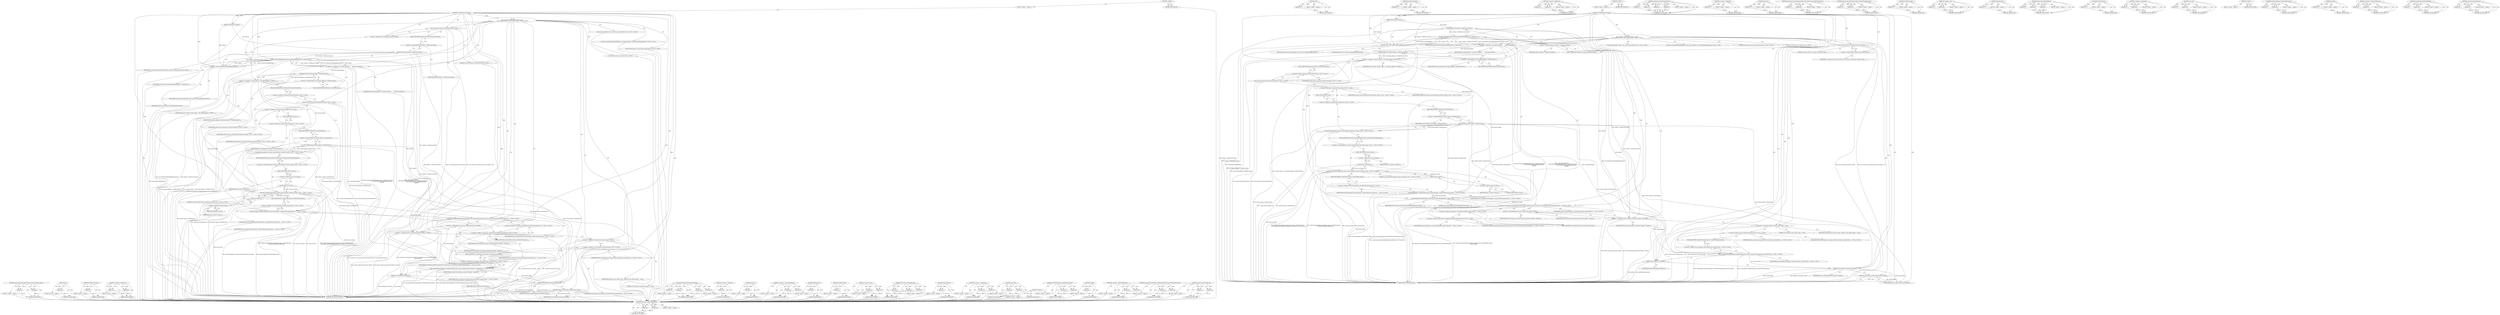 digraph "content.HostZoomMap.Get" {
vulnerable_218 [label=<(METHOD,task_manager.WebContentsTags.CreateForPrintingContents)>];
vulnerable_219 [label=<(PARAM,p1)>];
vulnerable_220 [label=<(PARAM,p2)>];
vulnerable_221 [label=<(BLOCK,&lt;empty&gt;,&lt;empty&gt;)>];
vulnerable_222 [label=<(METHOD_RETURN,ANY)>];
vulnerable_199 [label=<(METHOD,host)>];
vulnerable_200 [label=<(PARAM,p1)>];
vulnerable_201 [label=<(BLOCK,&lt;empty&gt;,&lt;empty&gt;)>];
vulnerable_202 [label=<(METHOD_RETURN,ANY)>];
vulnerable_152 [label=<(METHOD,GetBrowserContext)>];
vulnerable_153 [label=<(PARAM,p1)>];
vulnerable_154 [label=<(BLOCK,&lt;empty&gt;,&lt;empty&gt;)>];
vulnerable_155 [label=<(METHOD_RETURN,ANY)>];
vulnerable_174 [label=<(METHOD,&lt;operator&gt;.fieldAccess)>];
vulnerable_175 [label=<(PARAM,p1)>];
vulnerable_176 [label=<(PARAM,p2)>];
vulnerable_177 [label=<(BLOCK,&lt;empty&gt;,&lt;empty&gt;)>];
vulnerable_178 [label=<(METHOD_RETURN,ANY)>];
vulnerable_6 [label=<(METHOD,&lt;global&gt;)<SUB>1</SUB>>];
vulnerable_7 [label=<(BLOCK,&lt;empty&gt;,&lt;empty&gt;)<SUB>1</SUB>>];
vulnerable_8 [label=<(METHOD,CreatePrintPreviewDialog)<SUB>1</SUB>>];
vulnerable_9 [label=<(PARAM,WebContents* initiator)<SUB>2</SUB>>];
vulnerable_10 [label="<(BLOCK,{
  base::AutoReset&lt;bool&gt; auto_reset(&amp;is_creati...,{
  base::AutoReset&lt;bool&gt; auto_reset(&amp;is_creati...)<SUB>2</SUB>>"];
vulnerable_11 [label="<(LOCAL,base.AutoReset&lt;bool&gt; auto_reset: base.AutoReset&lt;bool&gt;)<SUB>3</SUB>>"];
vulnerable_12 [label=<(auto_reset,auto_reset(&amp;is_creating_print_preview_dialog_, ...)<SUB>3</SUB>>];
vulnerable_13 [label=<(&lt;operator&gt;.addressOf,&amp;is_creating_print_preview_dialog_)<SUB>3</SUB>>];
vulnerable_14 [label=<(IDENTIFIER,is_creating_print_preview_dialog_,auto_reset(&amp;is_creating_print_preview_dialog_, ...)<SUB>3</SUB>>];
vulnerable_15 [label=<(LITERAL,true,auto_reset(&amp;is_creating_print_preview_dialog_, ...)<SUB>3</SUB>>];
vulnerable_16 [label="<(LOCAL,ConstrainedWebDialogDelegate* web_dialog_delegate: ConstrainedWebDialogDelegate*)<SUB>5</SUB>>"];
vulnerable_17 [label=<(&lt;operator&gt;.assignment,* web_dialog_delegate =
      ShowConstrainedWe...)<SUB>5</SUB>>];
vulnerable_18 [label=<(IDENTIFIER,web_dialog_delegate,* web_dialog_delegate =
      ShowConstrainedWe...)<SUB>5</SUB>>];
vulnerable_19 [label=<(ShowConstrainedWebDialog,ShowConstrainedWebDialog(initiator-&gt;GetBrowserC...)<SUB>6</SUB>>];
vulnerable_20 [label=<(GetBrowserContext,initiator-&gt;GetBrowserContext())<SUB>6</SUB>>];
vulnerable_21 [label=<(&lt;operator&gt;.indirectFieldAccess,initiator-&gt;GetBrowserContext)<SUB>6</SUB>>];
vulnerable_22 [label=<(IDENTIFIER,initiator,initiator-&gt;GetBrowserContext())<SUB>6</SUB>>];
vulnerable_23 [label=<(FIELD_IDENTIFIER,GetBrowserContext,GetBrowserContext)<SUB>6</SUB>>];
vulnerable_24 [label=<(&lt;operator&gt;.new,new PrintPreviewDialogDelegate(initiator))<SUB>7</SUB>>];
vulnerable_25 [label=<(IDENTIFIER,PrintPreviewDialogDelegate,new PrintPreviewDialogDelegate(initiator))<SUB>7</SUB>>];
vulnerable_26 [label=<(IDENTIFIER,initiator,new PrintPreviewDialogDelegate(initiator))<SUB>7</SUB>>];
vulnerable_27 [label=<(IDENTIFIER,initiator,ShowConstrainedWebDialog(initiator-&gt;GetBrowserC...)<SUB>8</SUB>>];
vulnerable_28 [label="<(LOCAL,WebContents* preview_dialog: WebContents*)<SUB>10</SUB>>"];
vulnerable_29 [label=<(&lt;operator&gt;.assignment,* preview_dialog = web_dialog_delegate-&gt;GetWebC...)<SUB>10</SUB>>];
vulnerable_30 [label=<(IDENTIFIER,preview_dialog,* preview_dialog = web_dialog_delegate-&gt;GetWebC...)<SUB>10</SUB>>];
vulnerable_31 [label=<(GetWebContents,web_dialog_delegate-&gt;GetWebContents())<SUB>10</SUB>>];
vulnerable_32 [label=<(&lt;operator&gt;.indirectFieldAccess,web_dialog_delegate-&gt;GetWebContents)<SUB>10</SUB>>];
vulnerable_33 [label=<(IDENTIFIER,web_dialog_delegate,web_dialog_delegate-&gt;GetWebContents())<SUB>10</SUB>>];
vulnerable_34 [label=<(FIELD_IDENTIFIER,GetWebContents,GetWebContents)<SUB>10</SUB>>];
vulnerable_35 [label="<(LOCAL,GURL print_url: GURL)<SUB>12</SUB>>"];
vulnerable_36 [label="<(print_url,print_url(chrome::kChromeUIPrintURL))<SUB>12</SUB>>"];
vulnerable_37 [label="<(&lt;operator&gt;.fieldAccess,chrome::kChromeUIPrintURL)<SUB>12</SUB>>"];
vulnerable_38 [label="<(IDENTIFIER,chrome,print_url(chrome::kChromeUIPrintURL))<SUB>12</SUB>>"];
vulnerable_39 [label=<(FIELD_IDENTIFIER,kChromeUIPrintURL,kChromeUIPrintURL)<SUB>12</SUB>>];
vulnerable_40 [label="<(SetZoomLevelForHostAndScheme,content::HostZoomMap::Get(preview_dialog-&gt;GetSi...)<SUB>13</SUB>>"];
vulnerable_41 [label="<(&lt;operator&gt;.indirectFieldAccess,content::HostZoomMap::Get(preview_dialog-&gt;GetSi...)<SUB>13</SUB>>"];
vulnerable_42 [label="<(content.HostZoomMap.Get,content::HostZoomMap::Get(preview_dialog-&gt;GetSi...)<SUB>13</SUB>>"];
vulnerable_43 [label="<(&lt;operator&gt;.fieldAccess,content::HostZoomMap::Get)<SUB>13</SUB>>"];
vulnerable_44 [label="<(&lt;operator&gt;.fieldAccess,content::HostZoomMap)<SUB>13</SUB>>"];
vulnerable_45 [label="<(IDENTIFIER,content,content::HostZoomMap::Get(preview_dialog-&gt;GetSi...)<SUB>13</SUB>>"];
vulnerable_46 [label="<(IDENTIFIER,HostZoomMap,content::HostZoomMap::Get(preview_dialog-&gt;GetSi...)<SUB>13</SUB>>"];
vulnerable_47 [label=<(FIELD_IDENTIFIER,Get,Get)<SUB>13</SUB>>];
vulnerable_48 [label=<(GetSiteInstance,preview_dialog-&gt;GetSiteInstance())<SUB>13</SUB>>];
vulnerable_49 [label=<(&lt;operator&gt;.indirectFieldAccess,preview_dialog-&gt;GetSiteInstance)<SUB>13</SUB>>];
vulnerable_50 [label=<(IDENTIFIER,preview_dialog,preview_dialog-&gt;GetSiteInstance())<SUB>13</SUB>>];
vulnerable_51 [label=<(FIELD_IDENTIFIER,GetSiteInstance,GetSiteInstance)<SUB>13</SUB>>];
vulnerable_52 [label=<(FIELD_IDENTIFIER,SetZoomLevelForHostAndScheme,SetZoomLevelForHostAndScheme)<SUB>13</SUB>>];
vulnerable_53 [label=<(scheme,print_url.scheme())<SUB>14</SUB>>];
vulnerable_54 [label=<(&lt;operator&gt;.fieldAccess,print_url.scheme)<SUB>14</SUB>>];
vulnerable_55 [label=<(IDENTIFIER,print_url,print_url.scheme())<SUB>14</SUB>>];
vulnerable_56 [label=<(FIELD_IDENTIFIER,scheme,scheme)<SUB>14</SUB>>];
vulnerable_57 [label=<(host,print_url.host())<SUB>14</SUB>>];
vulnerable_58 [label=<(&lt;operator&gt;.fieldAccess,print_url.host)<SUB>14</SUB>>];
vulnerable_59 [label=<(IDENTIFIER,print_url,print_url.host())<SUB>14</SUB>>];
vulnerable_60 [label=<(FIELD_IDENTIFIER,host,host)<SUB>14</SUB>>];
vulnerable_61 [label="<(LITERAL,0,content::HostZoomMap::Get(preview_dialog-&gt;GetSi...)<SUB>14</SUB>>"];
vulnerable_62 [label="<(PrintViewManager.CreateForWebContents,PrintViewManager::CreateForWebContents(preview_...)<SUB>15</SUB>>"];
vulnerable_63 [label="<(&lt;operator&gt;.fieldAccess,PrintViewManager::CreateForWebContents)<SUB>15</SUB>>"];
vulnerable_64 [label="<(IDENTIFIER,PrintViewManager,PrintViewManager::CreateForWebContents(preview_...)<SUB>15</SUB>>"];
vulnerable_65 [label=<(FIELD_IDENTIFIER,CreateForWebContents,CreateForWebContents)<SUB>15</SUB>>];
vulnerable_66 [label="<(IDENTIFIER,preview_dialog,PrintViewManager::CreateForWebContents(preview_...)<SUB>15</SUB>>"];
vulnerable_67 [label="<(extensions.ChromeExtensionWebContentsObserver.CreateForWebContents,extensions::ChromeExtensionWebContentsObserver:...)<SUB>16</SUB>>"];
vulnerable_68 [label="<(&lt;operator&gt;.fieldAccess,extensions::ChromeExtensionWebContentsObserver:...)<SUB>16</SUB>>"];
vulnerable_69 [label="<(&lt;operator&gt;.fieldAccess,extensions::ChromeExtensionWebContentsObserver)<SUB>16</SUB>>"];
vulnerable_70 [label="<(IDENTIFIER,extensions,extensions::ChromeExtensionWebContentsObserver:...)<SUB>16</SUB>>"];
vulnerable_71 [label="<(IDENTIFIER,ChromeExtensionWebContentsObserver,extensions::ChromeExtensionWebContentsObserver:...)<SUB>16</SUB>>"];
vulnerable_72 [label=<(FIELD_IDENTIFIER,CreateForWebContents,CreateForWebContents)<SUB>16</SUB>>];
vulnerable_73 [label="<(IDENTIFIER,preview_dialog,extensions::ChromeExtensionWebContentsObserver:...)<SUB>17</SUB>>"];
vulnerable_74 [label=<(&lt;operator&gt;.assignment,preview_dialog_map_[preview_dialog] = initiator)<SUB>19</SUB>>];
vulnerable_75 [label=<(&lt;operator&gt;.indirectIndexAccess,preview_dialog_map_[preview_dialog])<SUB>19</SUB>>];
vulnerable_76 [label=<(IDENTIFIER,preview_dialog_map_,preview_dialog_map_[preview_dialog] = initiator)<SUB>19</SUB>>];
vulnerable_77 [label=<(IDENTIFIER,preview_dialog,preview_dialog_map_[preview_dialog] = initiator)<SUB>19</SUB>>];
vulnerable_78 [label=<(IDENTIFIER,initiator,preview_dialog_map_[preview_dialog] = initiator)<SUB>19</SUB>>];
vulnerable_79 [label=<(&lt;operator&gt;.assignment,waiting_for_new_preview_page_ = true)<SUB>20</SUB>>];
vulnerable_80 [label=<(IDENTIFIER,waiting_for_new_preview_page_,waiting_for_new_preview_page_ = true)<SUB>20</SUB>>];
vulnerable_81 [label=<(LITERAL,true,waiting_for_new_preview_page_ = true)<SUB>20</SUB>>];
vulnerable_82 [label="<(task_manager.WebContentsTags.CreateForPrintingContents,task_manager::WebContentsTags::CreateForPrintin...)<SUB>22</SUB>>"];
vulnerable_83 [label="<(&lt;operator&gt;.fieldAccess,task_manager::WebContentsTags::CreateForPrintin...)<SUB>22</SUB>>"];
vulnerable_84 [label="<(&lt;operator&gt;.fieldAccess,task_manager::WebContentsTags)<SUB>22</SUB>>"];
vulnerable_85 [label="<(IDENTIFIER,task_manager,task_manager::WebContentsTags::CreateForPrintin...)<SUB>22</SUB>>"];
vulnerable_86 [label="<(IDENTIFIER,WebContentsTags,task_manager::WebContentsTags::CreateForPrintin...)<SUB>22</SUB>>"];
vulnerable_87 [label=<(FIELD_IDENTIFIER,CreateForPrintingContents,CreateForPrintingContents)<SUB>22</SUB>>];
vulnerable_88 [label="<(IDENTIFIER,preview_dialog,task_manager::WebContentsTags::CreateForPrintin...)<SUB>22</SUB>>"];
vulnerable_89 [label=<(AddObservers,AddObservers(initiator))<SUB>24</SUB>>];
vulnerable_90 [label=<(IDENTIFIER,initiator,AddObservers(initiator))<SUB>24</SUB>>];
vulnerable_91 [label=<(AddObservers,AddObservers(preview_dialog))<SUB>25</SUB>>];
vulnerable_92 [label=<(IDENTIFIER,preview_dialog,AddObservers(preview_dialog))<SUB>25</SUB>>];
vulnerable_93 [label=<(RETURN,return preview_dialog;,return preview_dialog;)<SUB>27</SUB>>];
vulnerable_94 [label=<(IDENTIFIER,preview_dialog,return preview_dialog;)<SUB>27</SUB>>];
vulnerable_95 [label=<(METHOD_RETURN,WebContents)<SUB>1</SUB>>];
vulnerable_97 [label=<(METHOD_RETURN,ANY)<SUB>1</SUB>>];
vulnerable_179 [label=<(METHOD,SetZoomLevelForHostAndScheme)>];
vulnerable_180 [label=<(PARAM,p1)>];
vulnerable_181 [label=<(PARAM,p2)>];
vulnerable_182 [label=<(PARAM,p3)>];
vulnerable_183 [label=<(PARAM,p4)>];
vulnerable_184 [label=<(BLOCK,&lt;empty&gt;,&lt;empty&gt;)>];
vulnerable_185 [label=<(METHOD_RETURN,ANY)>];
vulnerable_137 [label=<(METHOD,&lt;operator&gt;.addressOf)>];
vulnerable_138 [label=<(PARAM,p1)>];
vulnerable_139 [label=<(BLOCK,&lt;empty&gt;,&lt;empty&gt;)>];
vulnerable_140 [label=<(METHOD_RETURN,ANY)>];
vulnerable_170 [label=<(METHOD,print_url)>];
vulnerable_171 [label=<(PARAM,p1)>];
vulnerable_172 [label=<(BLOCK,&lt;empty&gt;,&lt;empty&gt;)>];
vulnerable_173 [label=<(METHOD_RETURN,ANY)>];
vulnerable_213 [label=<(METHOD,&lt;operator&gt;.indirectIndexAccess)>];
vulnerable_214 [label=<(PARAM,p1)>];
vulnerable_215 [label=<(PARAM,p2)>];
vulnerable_216 [label=<(BLOCK,&lt;empty&gt;,&lt;empty&gt;)>];
vulnerable_217 [label=<(METHOD_RETURN,ANY)>];
vulnerable_223 [label=<(METHOD,AddObservers)>];
vulnerable_224 [label=<(PARAM,p1)>];
vulnerable_225 [label=<(BLOCK,&lt;empty&gt;,&lt;empty&gt;)>];
vulnerable_226 [label=<(METHOD_RETURN,ANY)>];
vulnerable_166 [label=<(METHOD,GetWebContents)>];
vulnerable_167 [label=<(PARAM,p1)>];
vulnerable_168 [label=<(BLOCK,&lt;empty&gt;,&lt;empty&gt;)>];
vulnerable_169 [label=<(METHOD_RETURN,ANY)>];
vulnerable_161 [label=<(METHOD,&lt;operator&gt;.new)>];
vulnerable_162 [label=<(PARAM,p1)>];
vulnerable_163 [label=<(PARAM,p2)>];
vulnerable_164 [label=<(BLOCK,&lt;empty&gt;,&lt;empty&gt;)>];
vulnerable_165 [label=<(METHOD_RETURN,ANY)>];
vulnerable_146 [label=<(METHOD,ShowConstrainedWebDialog)>];
vulnerable_147 [label=<(PARAM,p1)>];
vulnerable_148 [label=<(PARAM,p2)>];
vulnerable_149 [label=<(PARAM,p3)>];
vulnerable_150 [label=<(BLOCK,&lt;empty&gt;,&lt;empty&gt;)>];
vulnerable_151 [label=<(METHOD_RETURN,ANY)>];
vulnerable_191 [label=<(METHOD,GetSiteInstance)>];
vulnerable_192 [label=<(PARAM,p1)>];
vulnerable_193 [label=<(BLOCK,&lt;empty&gt;,&lt;empty&gt;)>];
vulnerable_194 [label=<(METHOD_RETURN,ANY)>];
vulnerable_141 [label=<(METHOD,&lt;operator&gt;.assignment)>];
vulnerable_142 [label=<(PARAM,p1)>];
vulnerable_143 [label=<(PARAM,p2)>];
vulnerable_144 [label=<(BLOCK,&lt;empty&gt;,&lt;empty&gt;)>];
vulnerable_145 [label=<(METHOD_RETURN,ANY)>];
vulnerable_132 [label=<(METHOD,auto_reset)>];
vulnerable_133 [label=<(PARAM,p1)>];
vulnerable_134 [label=<(PARAM,p2)>];
vulnerable_135 [label=<(BLOCK,&lt;empty&gt;,&lt;empty&gt;)>];
vulnerable_136 [label=<(METHOD_RETURN,ANY)>];
vulnerable_126 [label=<(METHOD,&lt;global&gt;)<SUB>1</SUB>>];
vulnerable_127 [label=<(BLOCK,&lt;empty&gt;,&lt;empty&gt;)>];
vulnerable_128 [label=<(METHOD_RETURN,ANY)>];
vulnerable_203 [label=<(METHOD,PrintViewManager.CreateForWebContents)>];
vulnerable_204 [label=<(PARAM,p1)>];
vulnerable_205 [label=<(PARAM,p2)>];
vulnerable_206 [label=<(BLOCK,&lt;empty&gt;,&lt;empty&gt;)>];
vulnerable_207 [label=<(METHOD_RETURN,ANY)>];
vulnerable_195 [label=<(METHOD,scheme)>];
vulnerable_196 [label=<(PARAM,p1)>];
vulnerable_197 [label=<(BLOCK,&lt;empty&gt;,&lt;empty&gt;)>];
vulnerable_198 [label=<(METHOD_RETURN,ANY)>];
vulnerable_156 [label=<(METHOD,&lt;operator&gt;.indirectFieldAccess)>];
vulnerable_157 [label=<(PARAM,p1)>];
vulnerable_158 [label=<(PARAM,p2)>];
vulnerable_159 [label=<(BLOCK,&lt;empty&gt;,&lt;empty&gt;)>];
vulnerable_160 [label=<(METHOD_RETURN,ANY)>];
vulnerable_208 [label=<(METHOD,extensions.ChromeExtensionWebContentsObserver.CreateForWebContents)>];
vulnerable_209 [label=<(PARAM,p1)>];
vulnerable_210 [label=<(PARAM,p2)>];
vulnerable_211 [label=<(BLOCK,&lt;empty&gt;,&lt;empty&gt;)>];
vulnerable_212 [label=<(METHOD_RETURN,ANY)>];
vulnerable_186 [label=<(METHOD,content.HostZoomMap.Get)>];
vulnerable_187 [label=<(PARAM,p1)>];
vulnerable_188 [label=<(PARAM,p2)>];
vulnerable_189 [label=<(BLOCK,&lt;empty&gt;,&lt;empty&gt;)>];
vulnerable_190 [label=<(METHOD_RETURN,ANY)>];
fixed_221 [label=<(METHOD,&lt;operator&gt;.indirectIndexAccess)>];
fixed_222 [label=<(PARAM,p1)>];
fixed_223 [label=<(PARAM,p2)>];
fixed_224 [label=<(BLOCK,&lt;empty&gt;,&lt;empty&gt;)>];
fixed_225 [label=<(METHOD_RETURN,ANY)>];
fixed_202 [label=<(METHOD,host)>];
fixed_203 [label=<(PARAM,p1)>];
fixed_204 [label=<(BLOCK,&lt;empty&gt;,&lt;empty&gt;)>];
fixed_205 [label=<(METHOD_RETURN,ANY)>];
fixed_155 [label=<(METHOD,GetBrowserContext)>];
fixed_156 [label=<(PARAM,p1)>];
fixed_157 [label=<(BLOCK,&lt;empty&gt;,&lt;empty&gt;)>];
fixed_158 [label=<(METHOD_RETURN,ANY)>];
fixed_177 [label=<(METHOD,&lt;operator&gt;.fieldAccess)>];
fixed_178 [label=<(PARAM,p1)>];
fixed_179 [label=<(PARAM,p2)>];
fixed_180 [label=<(BLOCK,&lt;empty&gt;,&lt;empty&gt;)>];
fixed_181 [label=<(METHOD_RETURN,ANY)>];
fixed_6 [label=<(METHOD,&lt;global&gt;)<SUB>1</SUB>>];
fixed_7 [label=<(BLOCK,&lt;empty&gt;,&lt;empty&gt;)<SUB>1</SUB>>];
fixed_8 [label=<(METHOD,CreatePrintPreviewDialog)<SUB>1</SUB>>];
fixed_9 [label=<(PARAM,WebContents* initiator)<SUB>2</SUB>>];
fixed_10 [label="<(BLOCK,{
  base::AutoReset&lt;bool&gt; auto_reset(&amp;is_creati...,{
  base::AutoReset&lt;bool&gt; auto_reset(&amp;is_creati...)<SUB>2</SUB>>"];
fixed_11 [label="<(LOCAL,base.AutoReset&lt;bool&gt; auto_reset: base.AutoReset&lt;bool&gt;)<SUB>3</SUB>>"];
fixed_12 [label=<(auto_reset,auto_reset(&amp;is_creating_print_preview_dialog_, ...)<SUB>3</SUB>>];
fixed_13 [label=<(&lt;operator&gt;.addressOf,&amp;is_creating_print_preview_dialog_)<SUB>3</SUB>>];
fixed_14 [label=<(IDENTIFIER,is_creating_print_preview_dialog_,auto_reset(&amp;is_creating_print_preview_dialog_, ...)<SUB>3</SUB>>];
fixed_15 [label=<(LITERAL,true,auto_reset(&amp;is_creating_print_preview_dialog_, ...)<SUB>3</SUB>>];
fixed_16 [label="<(LOCAL,ConstrainedWebDialogDelegate* web_dialog_delegate: ConstrainedWebDialogDelegate*)<SUB>5</SUB>>"];
fixed_17 [label=<(&lt;operator&gt;.assignment,* web_dialog_delegate =
      ShowConstrainedWe...)<SUB>5</SUB>>];
fixed_18 [label=<(IDENTIFIER,web_dialog_delegate,* web_dialog_delegate =
      ShowConstrainedWe...)<SUB>5</SUB>>];
fixed_19 [label=<(ShowConstrainedWebDialog,ShowConstrainedWebDialog(initiator-&gt;GetBrowserC...)<SUB>6</SUB>>];
fixed_20 [label=<(GetBrowserContext,initiator-&gt;GetBrowserContext())<SUB>6</SUB>>];
fixed_21 [label=<(&lt;operator&gt;.indirectFieldAccess,initiator-&gt;GetBrowserContext)<SUB>6</SUB>>];
fixed_22 [label=<(IDENTIFIER,initiator,initiator-&gt;GetBrowserContext())<SUB>6</SUB>>];
fixed_23 [label=<(FIELD_IDENTIFIER,GetBrowserContext,GetBrowserContext)<SUB>6</SUB>>];
fixed_24 [label=<(&lt;operator&gt;.new,new PrintPreviewDialogDelegate(initiator))<SUB>7</SUB>>];
fixed_25 [label=<(IDENTIFIER,PrintPreviewDialogDelegate,new PrintPreviewDialogDelegate(initiator))<SUB>7</SUB>>];
fixed_26 [label=<(IDENTIFIER,initiator,new PrintPreviewDialogDelegate(initiator))<SUB>7</SUB>>];
fixed_27 [label=<(IDENTIFIER,initiator,ShowConstrainedWebDialog(initiator-&gt;GetBrowserC...)<SUB>8</SUB>>];
fixed_28 [label="<(LOCAL,WebContents* preview_dialog: WebContents*)<SUB>10</SUB>>"];
fixed_29 [label=<(&lt;operator&gt;.assignment,* preview_dialog = web_dialog_delegate-&gt;GetWebC...)<SUB>10</SUB>>];
fixed_30 [label=<(IDENTIFIER,preview_dialog,* preview_dialog = web_dialog_delegate-&gt;GetWebC...)<SUB>10</SUB>>];
fixed_31 [label=<(GetWebContents,web_dialog_delegate-&gt;GetWebContents())<SUB>10</SUB>>];
fixed_32 [label=<(&lt;operator&gt;.indirectFieldAccess,web_dialog_delegate-&gt;GetWebContents)<SUB>10</SUB>>];
fixed_33 [label=<(IDENTIFIER,web_dialog_delegate,web_dialog_delegate-&gt;GetWebContents())<SUB>10</SUB>>];
fixed_34 [label=<(FIELD_IDENTIFIER,GetWebContents,GetWebContents)<SUB>10</SUB>>];
fixed_35 [label="<(LOCAL,GURL print_url: GURL)<SUB>12</SUB>>"];
fixed_36 [label="<(print_url,print_url(chrome::kChromeUIPrintURL))<SUB>12</SUB>>"];
fixed_37 [label="<(&lt;operator&gt;.fieldAccess,chrome::kChromeUIPrintURL)<SUB>12</SUB>>"];
fixed_38 [label="<(IDENTIFIER,chrome,print_url(chrome::kChromeUIPrintURL))<SUB>12</SUB>>"];
fixed_39 [label=<(FIELD_IDENTIFIER,kChromeUIPrintURL,kChromeUIPrintURL)<SUB>12</SUB>>];
fixed_40 [label="<(SetZoomLevelForHostAndScheme,content::HostZoomMap::Get(preview_dialog-&gt;GetSi...)<SUB>13</SUB>>"];
fixed_41 [label="<(&lt;operator&gt;.indirectFieldAccess,content::HostZoomMap::Get(preview_dialog-&gt;GetSi...)<SUB>13</SUB>>"];
fixed_42 [label="<(content.HostZoomMap.Get,content::HostZoomMap::Get(preview_dialog-&gt;GetSi...)<SUB>13</SUB>>"];
fixed_43 [label="<(&lt;operator&gt;.fieldAccess,content::HostZoomMap::Get)<SUB>13</SUB>>"];
fixed_44 [label="<(&lt;operator&gt;.fieldAccess,content::HostZoomMap)<SUB>13</SUB>>"];
fixed_45 [label="<(IDENTIFIER,content,content::HostZoomMap::Get(preview_dialog-&gt;GetSi...)<SUB>13</SUB>>"];
fixed_46 [label="<(IDENTIFIER,HostZoomMap,content::HostZoomMap::Get(preview_dialog-&gt;GetSi...)<SUB>13</SUB>>"];
fixed_47 [label=<(FIELD_IDENTIFIER,Get,Get)<SUB>13</SUB>>];
fixed_48 [label=<(GetSiteInstance,preview_dialog-&gt;GetSiteInstance())<SUB>13</SUB>>];
fixed_49 [label=<(&lt;operator&gt;.indirectFieldAccess,preview_dialog-&gt;GetSiteInstance)<SUB>13</SUB>>];
fixed_50 [label=<(IDENTIFIER,preview_dialog,preview_dialog-&gt;GetSiteInstance())<SUB>13</SUB>>];
fixed_51 [label=<(FIELD_IDENTIFIER,GetSiteInstance,GetSiteInstance)<SUB>13</SUB>>];
fixed_52 [label=<(FIELD_IDENTIFIER,SetZoomLevelForHostAndScheme,SetZoomLevelForHostAndScheme)<SUB>13</SUB>>];
fixed_53 [label=<(scheme,print_url.scheme())<SUB>14</SUB>>];
fixed_54 [label=<(&lt;operator&gt;.fieldAccess,print_url.scheme)<SUB>14</SUB>>];
fixed_55 [label=<(IDENTIFIER,print_url,print_url.scheme())<SUB>14</SUB>>];
fixed_56 [label=<(FIELD_IDENTIFIER,scheme,scheme)<SUB>14</SUB>>];
fixed_57 [label=<(host,print_url.host())<SUB>14</SUB>>];
fixed_58 [label=<(&lt;operator&gt;.fieldAccess,print_url.host)<SUB>14</SUB>>];
fixed_59 [label=<(IDENTIFIER,print_url,print_url.host())<SUB>14</SUB>>];
fixed_60 [label=<(FIELD_IDENTIFIER,host,host)<SUB>14</SUB>>];
fixed_61 [label="<(LITERAL,0,content::HostZoomMap::Get(preview_dialog-&gt;GetSi...)<SUB>14</SUB>>"];
fixed_62 [label="<(PrintViewManager.CreateForWebContents,PrintViewManager::CreateForWebContents(preview_...)<SUB>15</SUB>>"];
fixed_63 [label="<(&lt;operator&gt;.fieldAccess,PrintViewManager::CreateForWebContents)<SUB>15</SUB>>"];
fixed_64 [label="<(IDENTIFIER,PrintViewManager,PrintViewManager::CreateForWebContents(preview_...)<SUB>15</SUB>>"];
fixed_65 [label=<(FIELD_IDENTIFIER,CreateForWebContents,CreateForWebContents)<SUB>15</SUB>>];
fixed_66 [label="<(IDENTIFIER,preview_dialog,PrintViewManager::CreateForWebContents(preview_...)<SUB>15</SUB>>"];
fixed_67 [label=<(CreateCompositeClientIfNeeded,CreateCompositeClientIfNeeded(preview_dialog, t...)<SUB>16</SUB>>];
fixed_68 [label=<(IDENTIFIER,preview_dialog,CreateCompositeClientIfNeeded(preview_dialog, t...)<SUB>16</SUB>>];
fixed_69 [label=<(LITERAL,true,CreateCompositeClientIfNeeded(preview_dialog, t...)<SUB>16</SUB>>];
fixed_70 [label="<(extensions.ChromeExtensionWebContentsObserver.CreateForWebContents,extensions::ChromeExtensionWebContentsObserver:...)<SUB>17</SUB>>"];
fixed_71 [label="<(&lt;operator&gt;.fieldAccess,extensions::ChromeExtensionWebContentsObserver:...)<SUB>17</SUB>>"];
fixed_72 [label="<(&lt;operator&gt;.fieldAccess,extensions::ChromeExtensionWebContentsObserver)<SUB>17</SUB>>"];
fixed_73 [label="<(IDENTIFIER,extensions,extensions::ChromeExtensionWebContentsObserver:...)<SUB>17</SUB>>"];
fixed_74 [label="<(IDENTIFIER,ChromeExtensionWebContentsObserver,extensions::ChromeExtensionWebContentsObserver:...)<SUB>17</SUB>>"];
fixed_75 [label=<(FIELD_IDENTIFIER,CreateForWebContents,CreateForWebContents)<SUB>17</SUB>>];
fixed_76 [label="<(IDENTIFIER,preview_dialog,extensions::ChromeExtensionWebContentsObserver:...)<SUB>18</SUB>>"];
fixed_77 [label=<(&lt;operator&gt;.assignment,preview_dialog_map_[preview_dialog] = initiator)<SUB>20</SUB>>];
fixed_78 [label=<(&lt;operator&gt;.indirectIndexAccess,preview_dialog_map_[preview_dialog])<SUB>20</SUB>>];
fixed_79 [label=<(IDENTIFIER,preview_dialog_map_,preview_dialog_map_[preview_dialog] = initiator)<SUB>20</SUB>>];
fixed_80 [label=<(IDENTIFIER,preview_dialog,preview_dialog_map_[preview_dialog] = initiator)<SUB>20</SUB>>];
fixed_81 [label=<(IDENTIFIER,initiator,preview_dialog_map_[preview_dialog] = initiator)<SUB>20</SUB>>];
fixed_82 [label=<(&lt;operator&gt;.assignment,waiting_for_new_preview_page_ = true)<SUB>21</SUB>>];
fixed_83 [label=<(IDENTIFIER,waiting_for_new_preview_page_,waiting_for_new_preview_page_ = true)<SUB>21</SUB>>];
fixed_84 [label=<(LITERAL,true,waiting_for_new_preview_page_ = true)<SUB>21</SUB>>];
fixed_85 [label="<(task_manager.WebContentsTags.CreateForPrintingContents,task_manager::WebContentsTags::CreateForPrintin...)<SUB>23</SUB>>"];
fixed_86 [label="<(&lt;operator&gt;.fieldAccess,task_manager::WebContentsTags::CreateForPrintin...)<SUB>23</SUB>>"];
fixed_87 [label="<(&lt;operator&gt;.fieldAccess,task_manager::WebContentsTags)<SUB>23</SUB>>"];
fixed_88 [label="<(IDENTIFIER,task_manager,task_manager::WebContentsTags::CreateForPrintin...)<SUB>23</SUB>>"];
fixed_89 [label="<(IDENTIFIER,WebContentsTags,task_manager::WebContentsTags::CreateForPrintin...)<SUB>23</SUB>>"];
fixed_90 [label=<(FIELD_IDENTIFIER,CreateForPrintingContents,CreateForPrintingContents)<SUB>23</SUB>>];
fixed_91 [label="<(IDENTIFIER,preview_dialog,task_manager::WebContentsTags::CreateForPrintin...)<SUB>23</SUB>>"];
fixed_92 [label=<(AddObservers,AddObservers(initiator))<SUB>25</SUB>>];
fixed_93 [label=<(IDENTIFIER,initiator,AddObservers(initiator))<SUB>25</SUB>>];
fixed_94 [label=<(AddObservers,AddObservers(preview_dialog))<SUB>26</SUB>>];
fixed_95 [label=<(IDENTIFIER,preview_dialog,AddObservers(preview_dialog))<SUB>26</SUB>>];
fixed_96 [label=<(RETURN,return preview_dialog;,return preview_dialog;)<SUB>28</SUB>>];
fixed_97 [label=<(IDENTIFIER,preview_dialog,return preview_dialog;)<SUB>28</SUB>>];
fixed_98 [label=<(METHOD_RETURN,WebContents)<SUB>1</SUB>>];
fixed_100 [label=<(METHOD_RETURN,ANY)<SUB>1</SUB>>];
fixed_182 [label=<(METHOD,SetZoomLevelForHostAndScheme)>];
fixed_183 [label=<(PARAM,p1)>];
fixed_184 [label=<(PARAM,p2)>];
fixed_185 [label=<(PARAM,p3)>];
fixed_186 [label=<(PARAM,p4)>];
fixed_187 [label=<(BLOCK,&lt;empty&gt;,&lt;empty&gt;)>];
fixed_188 [label=<(METHOD_RETURN,ANY)>];
fixed_140 [label=<(METHOD,&lt;operator&gt;.addressOf)>];
fixed_141 [label=<(PARAM,p1)>];
fixed_142 [label=<(BLOCK,&lt;empty&gt;,&lt;empty&gt;)>];
fixed_143 [label=<(METHOD_RETURN,ANY)>];
fixed_173 [label=<(METHOD,print_url)>];
fixed_174 [label=<(PARAM,p1)>];
fixed_175 [label=<(BLOCK,&lt;empty&gt;,&lt;empty&gt;)>];
fixed_176 [label=<(METHOD_RETURN,ANY)>];
fixed_216 [label=<(METHOD,extensions.ChromeExtensionWebContentsObserver.CreateForWebContents)>];
fixed_217 [label=<(PARAM,p1)>];
fixed_218 [label=<(PARAM,p2)>];
fixed_219 [label=<(BLOCK,&lt;empty&gt;,&lt;empty&gt;)>];
fixed_220 [label=<(METHOD_RETURN,ANY)>];
fixed_226 [label=<(METHOD,task_manager.WebContentsTags.CreateForPrintingContents)>];
fixed_227 [label=<(PARAM,p1)>];
fixed_228 [label=<(PARAM,p2)>];
fixed_229 [label=<(BLOCK,&lt;empty&gt;,&lt;empty&gt;)>];
fixed_230 [label=<(METHOD_RETURN,ANY)>];
fixed_169 [label=<(METHOD,GetWebContents)>];
fixed_170 [label=<(PARAM,p1)>];
fixed_171 [label=<(BLOCK,&lt;empty&gt;,&lt;empty&gt;)>];
fixed_172 [label=<(METHOD_RETURN,ANY)>];
fixed_164 [label=<(METHOD,&lt;operator&gt;.new)>];
fixed_165 [label=<(PARAM,p1)>];
fixed_166 [label=<(PARAM,p2)>];
fixed_167 [label=<(BLOCK,&lt;empty&gt;,&lt;empty&gt;)>];
fixed_168 [label=<(METHOD_RETURN,ANY)>];
fixed_231 [label=<(METHOD,AddObservers)>];
fixed_232 [label=<(PARAM,p1)>];
fixed_233 [label=<(BLOCK,&lt;empty&gt;,&lt;empty&gt;)>];
fixed_234 [label=<(METHOD_RETURN,ANY)>];
fixed_149 [label=<(METHOD,ShowConstrainedWebDialog)>];
fixed_150 [label=<(PARAM,p1)>];
fixed_151 [label=<(PARAM,p2)>];
fixed_152 [label=<(PARAM,p3)>];
fixed_153 [label=<(BLOCK,&lt;empty&gt;,&lt;empty&gt;)>];
fixed_154 [label=<(METHOD_RETURN,ANY)>];
fixed_194 [label=<(METHOD,GetSiteInstance)>];
fixed_195 [label=<(PARAM,p1)>];
fixed_196 [label=<(BLOCK,&lt;empty&gt;,&lt;empty&gt;)>];
fixed_197 [label=<(METHOD_RETURN,ANY)>];
fixed_144 [label=<(METHOD,&lt;operator&gt;.assignment)>];
fixed_145 [label=<(PARAM,p1)>];
fixed_146 [label=<(PARAM,p2)>];
fixed_147 [label=<(BLOCK,&lt;empty&gt;,&lt;empty&gt;)>];
fixed_148 [label=<(METHOD_RETURN,ANY)>];
fixed_135 [label=<(METHOD,auto_reset)>];
fixed_136 [label=<(PARAM,p1)>];
fixed_137 [label=<(PARAM,p2)>];
fixed_138 [label=<(BLOCK,&lt;empty&gt;,&lt;empty&gt;)>];
fixed_139 [label=<(METHOD_RETURN,ANY)>];
fixed_129 [label=<(METHOD,&lt;global&gt;)<SUB>1</SUB>>];
fixed_130 [label=<(BLOCK,&lt;empty&gt;,&lt;empty&gt;)>];
fixed_131 [label=<(METHOD_RETURN,ANY)>];
fixed_206 [label=<(METHOD,PrintViewManager.CreateForWebContents)>];
fixed_207 [label=<(PARAM,p1)>];
fixed_208 [label=<(PARAM,p2)>];
fixed_209 [label=<(BLOCK,&lt;empty&gt;,&lt;empty&gt;)>];
fixed_210 [label=<(METHOD_RETURN,ANY)>];
fixed_198 [label=<(METHOD,scheme)>];
fixed_199 [label=<(PARAM,p1)>];
fixed_200 [label=<(BLOCK,&lt;empty&gt;,&lt;empty&gt;)>];
fixed_201 [label=<(METHOD_RETURN,ANY)>];
fixed_159 [label=<(METHOD,&lt;operator&gt;.indirectFieldAccess)>];
fixed_160 [label=<(PARAM,p1)>];
fixed_161 [label=<(PARAM,p2)>];
fixed_162 [label=<(BLOCK,&lt;empty&gt;,&lt;empty&gt;)>];
fixed_163 [label=<(METHOD_RETURN,ANY)>];
fixed_211 [label=<(METHOD,CreateCompositeClientIfNeeded)>];
fixed_212 [label=<(PARAM,p1)>];
fixed_213 [label=<(PARAM,p2)>];
fixed_214 [label=<(BLOCK,&lt;empty&gt;,&lt;empty&gt;)>];
fixed_215 [label=<(METHOD_RETURN,ANY)>];
fixed_189 [label=<(METHOD,content.HostZoomMap.Get)>];
fixed_190 [label=<(PARAM,p1)>];
fixed_191 [label=<(PARAM,p2)>];
fixed_192 [label=<(BLOCK,&lt;empty&gt;,&lt;empty&gt;)>];
fixed_193 [label=<(METHOD_RETURN,ANY)>];
vulnerable_218 -> vulnerable_219  [key=0, label="AST: "];
vulnerable_218 -> vulnerable_219  [key=1, label="DDG: "];
vulnerable_218 -> vulnerable_221  [key=0, label="AST: "];
vulnerable_218 -> vulnerable_220  [key=0, label="AST: "];
vulnerable_218 -> vulnerable_220  [key=1, label="DDG: "];
vulnerable_218 -> vulnerable_222  [key=0, label="AST: "];
vulnerable_218 -> vulnerable_222  [key=1, label="CFG: "];
vulnerable_219 -> vulnerable_222  [key=0, label="DDG: p1"];
vulnerable_220 -> vulnerable_222  [key=0, label="DDG: p2"];
vulnerable_221 -> fixed_221  [key=0];
vulnerable_222 -> fixed_221  [key=0];
vulnerable_199 -> vulnerable_200  [key=0, label="AST: "];
vulnerable_199 -> vulnerable_200  [key=1, label="DDG: "];
vulnerable_199 -> vulnerable_201  [key=0, label="AST: "];
vulnerable_199 -> vulnerable_202  [key=0, label="AST: "];
vulnerable_199 -> vulnerable_202  [key=1, label="CFG: "];
vulnerable_200 -> vulnerable_202  [key=0, label="DDG: p1"];
vulnerable_201 -> fixed_221  [key=0];
vulnerable_202 -> fixed_221  [key=0];
vulnerable_152 -> vulnerable_153  [key=0, label="AST: "];
vulnerable_152 -> vulnerable_153  [key=1, label="DDG: "];
vulnerable_152 -> vulnerable_154  [key=0, label="AST: "];
vulnerable_152 -> vulnerable_155  [key=0, label="AST: "];
vulnerable_152 -> vulnerable_155  [key=1, label="CFG: "];
vulnerable_153 -> vulnerable_155  [key=0, label="DDG: p1"];
vulnerable_154 -> fixed_221  [key=0];
vulnerable_155 -> fixed_221  [key=0];
vulnerable_174 -> vulnerable_175  [key=0, label="AST: "];
vulnerable_174 -> vulnerable_175  [key=1, label="DDG: "];
vulnerable_174 -> vulnerable_177  [key=0, label="AST: "];
vulnerable_174 -> vulnerable_176  [key=0, label="AST: "];
vulnerable_174 -> vulnerable_176  [key=1, label="DDG: "];
vulnerable_174 -> vulnerable_178  [key=0, label="AST: "];
vulnerable_174 -> vulnerable_178  [key=1, label="CFG: "];
vulnerable_175 -> vulnerable_178  [key=0, label="DDG: p1"];
vulnerable_176 -> vulnerable_178  [key=0, label="DDG: p2"];
vulnerable_177 -> fixed_221  [key=0];
vulnerable_178 -> fixed_221  [key=0];
vulnerable_6 -> vulnerable_7  [key=0, label="AST: "];
vulnerable_6 -> vulnerable_97  [key=0, label="AST: "];
vulnerable_6 -> vulnerable_97  [key=1, label="CFG: "];
vulnerable_7 -> vulnerable_8  [key=0, label="AST: "];
vulnerable_8 -> vulnerable_9  [key=0, label="AST: "];
vulnerable_8 -> vulnerable_9  [key=1, label="DDG: "];
vulnerable_8 -> vulnerable_10  [key=0, label="AST: "];
vulnerable_8 -> vulnerable_95  [key=0, label="AST: "];
vulnerable_8 -> vulnerable_13  [key=0, label="CFG: "];
vulnerable_8 -> vulnerable_74  [key=0, label="DDG: "];
vulnerable_8 -> vulnerable_79  [key=0, label="DDG: "];
vulnerable_8 -> vulnerable_12  [key=0, label="DDG: "];
vulnerable_8 -> vulnerable_40  [key=0, label="DDG: "];
vulnerable_8 -> vulnerable_62  [key=0, label="DDG: "];
vulnerable_8 -> vulnerable_67  [key=0, label="DDG: "];
vulnerable_8 -> vulnerable_82  [key=0, label="DDG: "];
vulnerable_8 -> vulnerable_89  [key=0, label="DDG: "];
vulnerable_8 -> vulnerable_91  [key=0, label="DDG: "];
vulnerable_8 -> vulnerable_94  [key=0, label="DDG: "];
vulnerable_8 -> vulnerable_19  [key=0, label="DDG: "];
vulnerable_8 -> vulnerable_24  [key=0, label="DDG: "];
vulnerable_9 -> vulnerable_20  [key=0, label="DDG: initiator"];
vulnerable_9 -> vulnerable_24  [key=0, label="DDG: initiator"];
vulnerable_10 -> vulnerable_11  [key=0, label="AST: "];
vulnerable_10 -> vulnerable_12  [key=0, label="AST: "];
vulnerable_10 -> vulnerable_16  [key=0, label="AST: "];
vulnerable_10 -> vulnerable_17  [key=0, label="AST: "];
vulnerable_10 -> vulnerable_28  [key=0, label="AST: "];
vulnerable_10 -> vulnerable_29  [key=0, label="AST: "];
vulnerable_10 -> vulnerable_35  [key=0, label="AST: "];
vulnerable_10 -> vulnerable_36  [key=0, label="AST: "];
vulnerable_10 -> vulnerable_40  [key=0, label="AST: "];
vulnerable_10 -> vulnerable_62  [key=0, label="AST: "];
vulnerable_10 -> vulnerable_67  [key=0, label="AST: "];
vulnerable_10 -> vulnerable_74  [key=0, label="AST: "];
vulnerable_10 -> vulnerable_79  [key=0, label="AST: "];
vulnerable_10 -> vulnerable_82  [key=0, label="AST: "];
vulnerable_10 -> vulnerable_89  [key=0, label="AST: "];
vulnerable_10 -> vulnerable_91  [key=0, label="AST: "];
vulnerable_10 -> vulnerable_93  [key=0, label="AST: "];
vulnerable_11 -> fixed_221  [key=0];
vulnerable_12 -> vulnerable_13  [key=0, label="AST: "];
vulnerable_12 -> vulnerable_15  [key=0, label="AST: "];
vulnerable_12 -> vulnerable_23  [key=0, label="CFG: "];
vulnerable_12 -> vulnerable_95  [key=0, label="DDG: &amp;is_creating_print_preview_dialog_"];
vulnerable_12 -> vulnerable_95  [key=1, label="DDG: auto_reset(&amp;is_creating_print_preview_dialog_, true)"];
vulnerable_13 -> vulnerable_14  [key=0, label="AST: "];
vulnerable_13 -> vulnerable_12  [key=0, label="CFG: "];
vulnerable_14 -> fixed_221  [key=0];
vulnerable_15 -> fixed_221  [key=0];
vulnerable_16 -> fixed_221  [key=0];
vulnerable_17 -> vulnerable_18  [key=0, label="AST: "];
vulnerable_17 -> vulnerable_19  [key=0, label="AST: "];
vulnerable_17 -> vulnerable_34  [key=0, label="CFG: "];
vulnerable_17 -> vulnerable_95  [key=0, label="DDG: web_dialog_delegate"];
vulnerable_17 -> vulnerable_95  [key=1, label="DDG: ShowConstrainedWebDialog(initiator-&gt;GetBrowserContext(),
                               new PrintPreviewDialogDelegate(initiator),
                               initiator)"];
vulnerable_17 -> vulnerable_95  [key=2, label="DDG: * web_dialog_delegate =
      ShowConstrainedWebDialog(initiator-&gt;GetBrowserContext(),
                               new PrintPreviewDialogDelegate(initiator),
                               initiator)"];
vulnerable_17 -> vulnerable_31  [key=0, label="DDG: web_dialog_delegate"];
vulnerable_18 -> fixed_221  [key=0];
vulnerable_19 -> vulnerable_20  [key=0, label="AST: "];
vulnerable_19 -> vulnerable_24  [key=0, label="AST: "];
vulnerable_19 -> vulnerable_27  [key=0, label="AST: "];
vulnerable_19 -> vulnerable_17  [key=0, label="CFG: "];
vulnerable_19 -> vulnerable_17  [key=1, label="DDG: initiator-&gt;GetBrowserContext()"];
vulnerable_19 -> vulnerable_17  [key=2, label="DDG: new PrintPreviewDialogDelegate(initiator)"];
vulnerable_19 -> vulnerable_17  [key=3, label="DDG: initiator"];
vulnerable_19 -> vulnerable_95  [key=0, label="DDG: initiator-&gt;GetBrowserContext()"];
vulnerable_19 -> vulnerable_95  [key=1, label="DDG: new PrintPreviewDialogDelegate(initiator)"];
vulnerable_19 -> vulnerable_74  [key=0, label="DDG: initiator"];
vulnerable_19 -> vulnerable_89  [key=0, label="DDG: initiator"];
vulnerable_20 -> vulnerable_21  [key=0, label="AST: "];
vulnerable_20 -> vulnerable_24  [key=0, label="CFG: "];
vulnerable_20 -> vulnerable_24  [key=1, label="DDG: initiator-&gt;GetBrowserContext"];
vulnerable_20 -> vulnerable_95  [key=0, label="DDG: initiator-&gt;GetBrowserContext"];
vulnerable_20 -> vulnerable_74  [key=0, label="DDG: initiator-&gt;GetBrowserContext"];
vulnerable_20 -> vulnerable_89  [key=0, label="DDG: initiator-&gt;GetBrowserContext"];
vulnerable_20 -> vulnerable_19  [key=0, label="DDG: initiator-&gt;GetBrowserContext"];
vulnerable_21 -> vulnerable_22  [key=0, label="AST: "];
vulnerable_21 -> vulnerable_23  [key=0, label="AST: "];
vulnerable_21 -> vulnerable_20  [key=0, label="CFG: "];
vulnerable_22 -> fixed_221  [key=0];
vulnerable_23 -> vulnerable_21  [key=0, label="CFG: "];
vulnerable_24 -> vulnerable_25  [key=0, label="AST: "];
vulnerable_24 -> vulnerable_26  [key=0, label="AST: "];
vulnerable_24 -> vulnerable_19  [key=0, label="CFG: "];
vulnerable_24 -> vulnerable_19  [key=1, label="DDG: PrintPreviewDialogDelegate"];
vulnerable_24 -> vulnerable_19  [key=2, label="DDG: initiator"];
vulnerable_24 -> vulnerable_95  [key=0, label="DDG: PrintPreviewDialogDelegate"];
vulnerable_25 -> fixed_221  [key=0];
vulnerable_26 -> fixed_221  [key=0];
vulnerable_27 -> fixed_221  [key=0];
vulnerable_28 -> fixed_221  [key=0];
vulnerable_29 -> vulnerable_30  [key=0, label="AST: "];
vulnerable_29 -> vulnerable_31  [key=0, label="AST: "];
vulnerable_29 -> vulnerable_39  [key=0, label="CFG: "];
vulnerable_29 -> vulnerable_95  [key=0, label="DDG: web_dialog_delegate-&gt;GetWebContents()"];
vulnerable_29 -> vulnerable_95  [key=1, label="DDG: * preview_dialog = web_dialog_delegate-&gt;GetWebContents()"];
vulnerable_29 -> vulnerable_62  [key=0, label="DDG: preview_dialog"];
vulnerable_29 -> vulnerable_48  [key=0, label="DDG: preview_dialog"];
vulnerable_30 -> fixed_221  [key=0];
vulnerable_31 -> vulnerable_32  [key=0, label="AST: "];
vulnerable_31 -> vulnerable_29  [key=0, label="CFG: "];
vulnerable_31 -> vulnerable_29  [key=1, label="DDG: web_dialog_delegate-&gt;GetWebContents"];
vulnerable_31 -> vulnerable_95  [key=0, label="DDG: web_dialog_delegate-&gt;GetWebContents"];
vulnerable_32 -> vulnerable_33  [key=0, label="AST: "];
vulnerable_32 -> vulnerable_34  [key=0, label="AST: "];
vulnerable_32 -> vulnerable_31  [key=0, label="CFG: "];
vulnerable_33 -> fixed_221  [key=0];
vulnerable_34 -> vulnerable_32  [key=0, label="CFG: "];
vulnerable_35 -> fixed_221  [key=0];
vulnerable_36 -> vulnerable_37  [key=0, label="AST: "];
vulnerable_36 -> vulnerable_44  [key=0, label="CFG: "];
vulnerable_36 -> vulnerable_95  [key=0, label="DDG: chrome::kChromeUIPrintURL"];
vulnerable_36 -> vulnerable_95  [key=1, label="DDG: print_url(chrome::kChromeUIPrintURL)"];
vulnerable_37 -> vulnerable_38  [key=0, label="AST: "];
vulnerable_37 -> vulnerable_39  [key=0, label="AST: "];
vulnerable_37 -> vulnerable_36  [key=0, label="CFG: "];
vulnerable_38 -> fixed_221  [key=0];
vulnerable_39 -> vulnerable_37  [key=0, label="CFG: "];
vulnerable_40 -> vulnerable_41  [key=0, label="AST: "];
vulnerable_40 -> vulnerable_53  [key=0, label="AST: "];
vulnerable_40 -> vulnerable_57  [key=0, label="AST: "];
vulnerable_40 -> vulnerable_61  [key=0, label="AST: "];
vulnerable_40 -> vulnerable_65  [key=0, label="CFG: "];
vulnerable_40 -> vulnerable_95  [key=0, label="DDG: content::HostZoomMap::Get(preview_dialog-&gt;GetSiteInstance())
       -&gt;SetZoomLevelForHostAndScheme"];
vulnerable_40 -> vulnerable_95  [key=1, label="DDG: print_url.scheme()"];
vulnerable_40 -> vulnerable_95  [key=2, label="DDG: print_url.host()"];
vulnerable_40 -> vulnerable_95  [key=3, label="DDG: content::HostZoomMap::Get(preview_dialog-&gt;GetSiteInstance())
       -&gt;SetZoomLevelForHostAndScheme(print_url.scheme(), print_url.host(), 0)"];
vulnerable_41 -> vulnerable_42  [key=0, label="AST: "];
vulnerable_41 -> vulnerable_52  [key=0, label="AST: "];
vulnerable_41 -> vulnerable_56  [key=0, label="CFG: "];
vulnerable_42 -> vulnerable_43  [key=0, label="AST: "];
vulnerable_42 -> vulnerable_48  [key=0, label="AST: "];
vulnerable_42 -> vulnerable_52  [key=0, label="CFG: "];
vulnerable_42 -> vulnerable_95  [key=0, label="DDG: content::HostZoomMap::Get"];
vulnerable_42 -> vulnerable_95  [key=1, label="DDG: preview_dialog-&gt;GetSiteInstance()"];
vulnerable_43 -> vulnerable_44  [key=0, label="AST: "];
vulnerable_43 -> vulnerable_47  [key=0, label="AST: "];
vulnerable_43 -> vulnerable_51  [key=0, label="CFG: "];
vulnerable_44 -> vulnerable_45  [key=0, label="AST: "];
vulnerable_44 -> vulnerable_46  [key=0, label="AST: "];
vulnerable_44 -> vulnerable_47  [key=0, label="CFG: "];
vulnerable_45 -> fixed_221  [key=0];
vulnerable_46 -> fixed_221  [key=0];
vulnerable_47 -> vulnerable_43  [key=0, label="CFG: "];
vulnerable_48 -> vulnerable_49  [key=0, label="AST: "];
vulnerable_48 -> vulnerable_42  [key=0, label="CFG: "];
vulnerable_48 -> vulnerable_42  [key=1, label="DDG: preview_dialog-&gt;GetSiteInstance"];
vulnerable_48 -> vulnerable_95  [key=0, label="DDG: preview_dialog-&gt;GetSiteInstance"];
vulnerable_48 -> vulnerable_62  [key=0, label="DDG: preview_dialog-&gt;GetSiteInstance"];
vulnerable_48 -> vulnerable_67  [key=0, label="DDG: preview_dialog-&gt;GetSiteInstance"];
vulnerable_48 -> vulnerable_82  [key=0, label="DDG: preview_dialog-&gt;GetSiteInstance"];
vulnerable_48 -> vulnerable_91  [key=0, label="DDG: preview_dialog-&gt;GetSiteInstance"];
vulnerable_48 -> vulnerable_94  [key=0, label="DDG: preview_dialog-&gt;GetSiteInstance"];
vulnerable_49 -> vulnerable_50  [key=0, label="AST: "];
vulnerable_49 -> vulnerable_51  [key=0, label="AST: "];
vulnerable_49 -> vulnerable_48  [key=0, label="CFG: "];
vulnerable_50 -> fixed_221  [key=0];
vulnerable_51 -> vulnerable_49  [key=0, label="CFG: "];
vulnerable_52 -> vulnerable_41  [key=0, label="CFG: "];
vulnerable_53 -> vulnerable_54  [key=0, label="AST: "];
vulnerable_53 -> vulnerable_60  [key=0, label="CFG: "];
vulnerable_53 -> vulnerable_95  [key=0, label="DDG: print_url.scheme"];
vulnerable_53 -> vulnerable_40  [key=0, label="DDG: print_url.scheme"];
vulnerable_54 -> vulnerable_55  [key=0, label="AST: "];
vulnerable_54 -> vulnerable_56  [key=0, label="AST: "];
vulnerable_54 -> vulnerable_53  [key=0, label="CFG: "];
vulnerable_55 -> fixed_221  [key=0];
vulnerable_56 -> vulnerable_54  [key=0, label="CFG: "];
vulnerable_57 -> vulnerable_58  [key=0, label="AST: "];
vulnerable_57 -> vulnerable_40  [key=0, label="CFG: "];
vulnerable_57 -> vulnerable_40  [key=1, label="DDG: print_url.host"];
vulnerable_57 -> vulnerable_95  [key=0, label="DDG: print_url.host"];
vulnerable_58 -> vulnerable_59  [key=0, label="AST: "];
vulnerable_58 -> vulnerable_60  [key=0, label="AST: "];
vulnerable_58 -> vulnerable_57  [key=0, label="CFG: "];
vulnerable_59 -> fixed_221  [key=0];
vulnerable_60 -> vulnerable_58  [key=0, label="CFG: "];
vulnerable_61 -> fixed_221  [key=0];
vulnerable_62 -> vulnerable_63  [key=0, label="AST: "];
vulnerable_62 -> vulnerable_66  [key=0, label="AST: "];
vulnerable_62 -> vulnerable_69  [key=0, label="CFG: "];
vulnerable_62 -> vulnerable_95  [key=0, label="DDG: PrintViewManager::CreateForWebContents"];
vulnerable_62 -> vulnerable_95  [key=1, label="DDG: PrintViewManager::CreateForWebContents(preview_dialog)"];
vulnerable_62 -> vulnerable_67  [key=0, label="DDG: preview_dialog"];
vulnerable_63 -> vulnerable_64  [key=0, label="AST: "];
vulnerable_63 -> vulnerable_65  [key=0, label="AST: "];
vulnerable_63 -> vulnerable_62  [key=0, label="CFG: "];
vulnerable_64 -> fixed_221  [key=0];
vulnerable_65 -> vulnerable_63  [key=0, label="CFG: "];
vulnerable_66 -> fixed_221  [key=0];
vulnerable_67 -> vulnerable_68  [key=0, label="AST: "];
vulnerable_67 -> vulnerable_73  [key=0, label="AST: "];
vulnerable_67 -> vulnerable_75  [key=0, label="CFG: "];
vulnerable_67 -> vulnerable_95  [key=0, label="DDG: extensions::ChromeExtensionWebContentsObserver::CreateForWebContents"];
vulnerable_67 -> vulnerable_95  [key=1, label="DDG: extensions::ChromeExtensionWebContentsObserver::CreateForWebContents(
       preview_dialog)"];
vulnerable_67 -> vulnerable_82  [key=0, label="DDG: preview_dialog"];
vulnerable_68 -> vulnerable_69  [key=0, label="AST: "];
vulnerable_68 -> vulnerable_72  [key=0, label="AST: "];
vulnerable_68 -> vulnerable_67  [key=0, label="CFG: "];
vulnerable_69 -> vulnerable_70  [key=0, label="AST: "];
vulnerable_69 -> vulnerable_71  [key=0, label="AST: "];
vulnerable_69 -> vulnerable_72  [key=0, label="CFG: "];
vulnerable_70 -> fixed_221  [key=0];
vulnerable_71 -> fixed_221  [key=0];
vulnerable_72 -> vulnerable_68  [key=0, label="CFG: "];
vulnerable_73 -> fixed_221  [key=0];
vulnerable_74 -> vulnerable_75  [key=0, label="AST: "];
vulnerable_74 -> vulnerable_78  [key=0, label="AST: "];
vulnerable_74 -> vulnerable_79  [key=0, label="CFG: "];
vulnerable_74 -> vulnerable_95  [key=0, label="DDG: preview_dialog_map_[preview_dialog]"];
vulnerable_74 -> vulnerable_95  [key=1, label="DDG: preview_dialog_map_[preview_dialog] = initiator"];
vulnerable_75 -> vulnerable_76  [key=0, label="AST: "];
vulnerable_75 -> vulnerable_77  [key=0, label="AST: "];
vulnerable_75 -> vulnerable_74  [key=0, label="CFG: "];
vulnerable_76 -> fixed_221  [key=0];
vulnerable_77 -> fixed_221  [key=0];
vulnerable_78 -> fixed_221  [key=0];
vulnerable_79 -> vulnerable_80  [key=0, label="AST: "];
vulnerable_79 -> vulnerable_81  [key=0, label="AST: "];
vulnerable_79 -> vulnerable_84  [key=0, label="CFG: "];
vulnerable_79 -> vulnerable_95  [key=0, label="DDG: waiting_for_new_preview_page_ = true"];
vulnerable_79 -> vulnerable_95  [key=1, label="DDG: waiting_for_new_preview_page_"];
vulnerable_80 -> fixed_221  [key=0];
vulnerable_81 -> fixed_221  [key=0];
vulnerable_82 -> vulnerable_83  [key=0, label="AST: "];
vulnerable_82 -> vulnerable_88  [key=0, label="AST: "];
vulnerable_82 -> vulnerable_89  [key=0, label="CFG: "];
vulnerable_82 -> vulnerable_95  [key=0, label="DDG: task_manager::WebContentsTags::CreateForPrintingContents"];
vulnerable_82 -> vulnerable_95  [key=1, label="DDG: task_manager::WebContentsTags::CreateForPrintingContents(preview_dialog)"];
vulnerable_82 -> vulnerable_91  [key=0, label="DDG: preview_dialog"];
vulnerable_83 -> vulnerable_84  [key=0, label="AST: "];
vulnerable_83 -> vulnerable_87  [key=0, label="AST: "];
vulnerable_83 -> vulnerable_82  [key=0, label="CFG: "];
vulnerable_84 -> vulnerable_85  [key=0, label="AST: "];
vulnerable_84 -> vulnerable_86  [key=0, label="AST: "];
vulnerable_84 -> vulnerable_87  [key=0, label="CFG: "];
vulnerable_85 -> fixed_221  [key=0];
vulnerable_86 -> fixed_221  [key=0];
vulnerable_87 -> vulnerable_83  [key=0, label="CFG: "];
vulnerable_88 -> fixed_221  [key=0];
vulnerable_89 -> vulnerable_90  [key=0, label="AST: "];
vulnerable_89 -> vulnerable_91  [key=0, label="CFG: "];
vulnerable_89 -> vulnerable_95  [key=0, label="DDG: initiator"];
vulnerable_89 -> vulnerable_95  [key=1, label="DDG: AddObservers(initiator)"];
vulnerable_90 -> fixed_221  [key=0];
vulnerable_91 -> vulnerable_92  [key=0, label="AST: "];
vulnerable_91 -> vulnerable_93  [key=0, label="CFG: "];
vulnerable_91 -> vulnerable_95  [key=0, label="DDG: preview_dialog"];
vulnerable_91 -> vulnerable_95  [key=1, label="DDG: AddObservers(preview_dialog)"];
vulnerable_91 -> vulnerable_94  [key=0, label="DDG: preview_dialog"];
vulnerable_92 -> fixed_221  [key=0];
vulnerable_93 -> vulnerable_94  [key=0, label="AST: "];
vulnerable_93 -> vulnerable_95  [key=0, label="CFG: "];
vulnerable_93 -> vulnerable_95  [key=1, label="DDG: &lt;RET&gt;"];
vulnerable_94 -> vulnerable_93  [key=0, label="DDG: preview_dialog"];
vulnerable_95 -> fixed_221  [key=0];
vulnerable_97 -> fixed_221  [key=0];
vulnerable_179 -> vulnerable_180  [key=0, label="AST: "];
vulnerable_179 -> vulnerable_180  [key=1, label="DDG: "];
vulnerable_179 -> vulnerable_184  [key=0, label="AST: "];
vulnerable_179 -> vulnerable_181  [key=0, label="AST: "];
vulnerable_179 -> vulnerable_181  [key=1, label="DDG: "];
vulnerable_179 -> vulnerable_185  [key=0, label="AST: "];
vulnerable_179 -> vulnerable_185  [key=1, label="CFG: "];
vulnerable_179 -> vulnerable_182  [key=0, label="AST: "];
vulnerable_179 -> vulnerable_182  [key=1, label="DDG: "];
vulnerable_179 -> vulnerable_183  [key=0, label="AST: "];
vulnerable_179 -> vulnerable_183  [key=1, label="DDG: "];
vulnerable_180 -> vulnerable_185  [key=0, label="DDG: p1"];
vulnerable_181 -> vulnerable_185  [key=0, label="DDG: p2"];
vulnerable_182 -> vulnerable_185  [key=0, label="DDG: p3"];
vulnerable_183 -> vulnerable_185  [key=0, label="DDG: p4"];
vulnerable_184 -> fixed_221  [key=0];
vulnerable_185 -> fixed_221  [key=0];
vulnerable_137 -> vulnerable_138  [key=0, label="AST: "];
vulnerable_137 -> vulnerable_138  [key=1, label="DDG: "];
vulnerable_137 -> vulnerable_139  [key=0, label="AST: "];
vulnerable_137 -> vulnerable_140  [key=0, label="AST: "];
vulnerable_137 -> vulnerable_140  [key=1, label="CFG: "];
vulnerable_138 -> vulnerable_140  [key=0, label="DDG: p1"];
vulnerable_139 -> fixed_221  [key=0];
vulnerable_140 -> fixed_221  [key=0];
vulnerable_170 -> vulnerable_171  [key=0, label="AST: "];
vulnerable_170 -> vulnerable_171  [key=1, label="DDG: "];
vulnerable_170 -> vulnerable_172  [key=0, label="AST: "];
vulnerable_170 -> vulnerable_173  [key=0, label="AST: "];
vulnerable_170 -> vulnerable_173  [key=1, label="CFG: "];
vulnerable_171 -> vulnerable_173  [key=0, label="DDG: p1"];
vulnerable_172 -> fixed_221  [key=0];
vulnerable_173 -> fixed_221  [key=0];
vulnerable_213 -> vulnerable_214  [key=0, label="AST: "];
vulnerable_213 -> vulnerable_214  [key=1, label="DDG: "];
vulnerable_213 -> vulnerable_216  [key=0, label="AST: "];
vulnerable_213 -> vulnerable_215  [key=0, label="AST: "];
vulnerable_213 -> vulnerable_215  [key=1, label="DDG: "];
vulnerable_213 -> vulnerable_217  [key=0, label="AST: "];
vulnerable_213 -> vulnerable_217  [key=1, label="CFG: "];
vulnerable_214 -> vulnerable_217  [key=0, label="DDG: p1"];
vulnerable_215 -> vulnerable_217  [key=0, label="DDG: p2"];
vulnerable_216 -> fixed_221  [key=0];
vulnerable_217 -> fixed_221  [key=0];
vulnerable_223 -> vulnerable_224  [key=0, label="AST: "];
vulnerable_223 -> vulnerable_224  [key=1, label="DDG: "];
vulnerable_223 -> vulnerable_225  [key=0, label="AST: "];
vulnerable_223 -> vulnerable_226  [key=0, label="AST: "];
vulnerable_223 -> vulnerable_226  [key=1, label="CFG: "];
vulnerable_224 -> vulnerable_226  [key=0, label="DDG: p1"];
vulnerable_225 -> fixed_221  [key=0];
vulnerable_226 -> fixed_221  [key=0];
vulnerable_166 -> vulnerable_167  [key=0, label="AST: "];
vulnerable_166 -> vulnerable_167  [key=1, label="DDG: "];
vulnerable_166 -> vulnerable_168  [key=0, label="AST: "];
vulnerable_166 -> vulnerable_169  [key=0, label="AST: "];
vulnerable_166 -> vulnerable_169  [key=1, label="CFG: "];
vulnerable_167 -> vulnerable_169  [key=0, label="DDG: p1"];
vulnerable_168 -> fixed_221  [key=0];
vulnerable_169 -> fixed_221  [key=0];
vulnerable_161 -> vulnerable_162  [key=0, label="AST: "];
vulnerable_161 -> vulnerable_162  [key=1, label="DDG: "];
vulnerable_161 -> vulnerable_164  [key=0, label="AST: "];
vulnerable_161 -> vulnerable_163  [key=0, label="AST: "];
vulnerable_161 -> vulnerable_163  [key=1, label="DDG: "];
vulnerable_161 -> vulnerable_165  [key=0, label="AST: "];
vulnerable_161 -> vulnerable_165  [key=1, label="CFG: "];
vulnerable_162 -> vulnerable_165  [key=0, label="DDG: p1"];
vulnerable_163 -> vulnerable_165  [key=0, label="DDG: p2"];
vulnerable_164 -> fixed_221  [key=0];
vulnerable_165 -> fixed_221  [key=0];
vulnerable_146 -> vulnerable_147  [key=0, label="AST: "];
vulnerable_146 -> vulnerable_147  [key=1, label="DDG: "];
vulnerable_146 -> vulnerable_150  [key=0, label="AST: "];
vulnerable_146 -> vulnerable_148  [key=0, label="AST: "];
vulnerable_146 -> vulnerable_148  [key=1, label="DDG: "];
vulnerable_146 -> vulnerable_151  [key=0, label="AST: "];
vulnerable_146 -> vulnerable_151  [key=1, label="CFG: "];
vulnerable_146 -> vulnerable_149  [key=0, label="AST: "];
vulnerable_146 -> vulnerable_149  [key=1, label="DDG: "];
vulnerable_147 -> vulnerable_151  [key=0, label="DDG: p1"];
vulnerable_148 -> vulnerable_151  [key=0, label="DDG: p2"];
vulnerable_149 -> vulnerable_151  [key=0, label="DDG: p3"];
vulnerable_150 -> fixed_221  [key=0];
vulnerable_151 -> fixed_221  [key=0];
vulnerable_191 -> vulnerable_192  [key=0, label="AST: "];
vulnerable_191 -> vulnerable_192  [key=1, label="DDG: "];
vulnerable_191 -> vulnerable_193  [key=0, label="AST: "];
vulnerable_191 -> vulnerable_194  [key=0, label="AST: "];
vulnerable_191 -> vulnerable_194  [key=1, label="CFG: "];
vulnerable_192 -> vulnerable_194  [key=0, label="DDG: p1"];
vulnerable_193 -> fixed_221  [key=0];
vulnerable_194 -> fixed_221  [key=0];
vulnerable_141 -> vulnerable_142  [key=0, label="AST: "];
vulnerable_141 -> vulnerable_142  [key=1, label="DDG: "];
vulnerable_141 -> vulnerable_144  [key=0, label="AST: "];
vulnerable_141 -> vulnerable_143  [key=0, label="AST: "];
vulnerable_141 -> vulnerable_143  [key=1, label="DDG: "];
vulnerable_141 -> vulnerable_145  [key=0, label="AST: "];
vulnerable_141 -> vulnerable_145  [key=1, label="CFG: "];
vulnerable_142 -> vulnerable_145  [key=0, label="DDG: p1"];
vulnerable_143 -> vulnerable_145  [key=0, label="DDG: p2"];
vulnerable_144 -> fixed_221  [key=0];
vulnerable_145 -> fixed_221  [key=0];
vulnerable_132 -> vulnerable_133  [key=0, label="AST: "];
vulnerable_132 -> vulnerable_133  [key=1, label="DDG: "];
vulnerable_132 -> vulnerable_135  [key=0, label="AST: "];
vulnerable_132 -> vulnerable_134  [key=0, label="AST: "];
vulnerable_132 -> vulnerable_134  [key=1, label="DDG: "];
vulnerable_132 -> vulnerable_136  [key=0, label="AST: "];
vulnerable_132 -> vulnerable_136  [key=1, label="CFG: "];
vulnerable_133 -> vulnerable_136  [key=0, label="DDG: p1"];
vulnerable_134 -> vulnerable_136  [key=0, label="DDG: p2"];
vulnerable_135 -> fixed_221  [key=0];
vulnerable_136 -> fixed_221  [key=0];
vulnerable_126 -> vulnerable_127  [key=0, label="AST: "];
vulnerable_126 -> vulnerable_128  [key=0, label="AST: "];
vulnerable_126 -> vulnerable_128  [key=1, label="CFG: "];
vulnerable_127 -> fixed_221  [key=0];
vulnerable_128 -> fixed_221  [key=0];
vulnerable_203 -> vulnerable_204  [key=0, label="AST: "];
vulnerable_203 -> vulnerable_204  [key=1, label="DDG: "];
vulnerable_203 -> vulnerable_206  [key=0, label="AST: "];
vulnerable_203 -> vulnerable_205  [key=0, label="AST: "];
vulnerable_203 -> vulnerable_205  [key=1, label="DDG: "];
vulnerable_203 -> vulnerable_207  [key=0, label="AST: "];
vulnerable_203 -> vulnerable_207  [key=1, label="CFG: "];
vulnerable_204 -> vulnerable_207  [key=0, label="DDG: p1"];
vulnerable_205 -> vulnerable_207  [key=0, label="DDG: p2"];
vulnerable_206 -> fixed_221  [key=0];
vulnerable_207 -> fixed_221  [key=0];
vulnerable_195 -> vulnerable_196  [key=0, label="AST: "];
vulnerable_195 -> vulnerable_196  [key=1, label="DDG: "];
vulnerable_195 -> vulnerable_197  [key=0, label="AST: "];
vulnerable_195 -> vulnerable_198  [key=0, label="AST: "];
vulnerable_195 -> vulnerable_198  [key=1, label="CFG: "];
vulnerable_196 -> vulnerable_198  [key=0, label="DDG: p1"];
vulnerable_197 -> fixed_221  [key=0];
vulnerable_198 -> fixed_221  [key=0];
vulnerable_156 -> vulnerable_157  [key=0, label="AST: "];
vulnerable_156 -> vulnerable_157  [key=1, label="DDG: "];
vulnerable_156 -> vulnerable_159  [key=0, label="AST: "];
vulnerable_156 -> vulnerable_158  [key=0, label="AST: "];
vulnerable_156 -> vulnerable_158  [key=1, label="DDG: "];
vulnerable_156 -> vulnerable_160  [key=0, label="AST: "];
vulnerable_156 -> vulnerable_160  [key=1, label="CFG: "];
vulnerable_157 -> vulnerable_160  [key=0, label="DDG: p1"];
vulnerable_158 -> vulnerable_160  [key=0, label="DDG: p2"];
vulnerable_159 -> fixed_221  [key=0];
vulnerable_160 -> fixed_221  [key=0];
vulnerable_208 -> vulnerable_209  [key=0, label="AST: "];
vulnerable_208 -> vulnerable_209  [key=1, label="DDG: "];
vulnerable_208 -> vulnerable_211  [key=0, label="AST: "];
vulnerable_208 -> vulnerable_210  [key=0, label="AST: "];
vulnerable_208 -> vulnerable_210  [key=1, label="DDG: "];
vulnerable_208 -> vulnerable_212  [key=0, label="AST: "];
vulnerable_208 -> vulnerable_212  [key=1, label="CFG: "];
vulnerable_209 -> vulnerable_212  [key=0, label="DDG: p1"];
vulnerable_210 -> vulnerable_212  [key=0, label="DDG: p2"];
vulnerable_211 -> fixed_221  [key=0];
vulnerable_212 -> fixed_221  [key=0];
vulnerable_186 -> vulnerable_187  [key=0, label="AST: "];
vulnerable_186 -> vulnerable_187  [key=1, label="DDG: "];
vulnerable_186 -> vulnerable_189  [key=0, label="AST: "];
vulnerable_186 -> vulnerable_188  [key=0, label="AST: "];
vulnerable_186 -> vulnerable_188  [key=1, label="DDG: "];
vulnerable_186 -> vulnerable_190  [key=0, label="AST: "];
vulnerable_186 -> vulnerable_190  [key=1, label="CFG: "];
vulnerable_187 -> vulnerable_190  [key=0, label="DDG: p1"];
vulnerable_188 -> vulnerable_190  [key=0, label="DDG: p2"];
vulnerable_189 -> fixed_221  [key=0];
vulnerable_190 -> fixed_221  [key=0];
fixed_221 -> fixed_222  [key=0, label="AST: "];
fixed_221 -> fixed_222  [key=1, label="DDG: "];
fixed_221 -> fixed_224  [key=0, label="AST: "];
fixed_221 -> fixed_223  [key=0, label="AST: "];
fixed_221 -> fixed_223  [key=1, label="DDG: "];
fixed_221 -> fixed_225  [key=0, label="AST: "];
fixed_221 -> fixed_225  [key=1, label="CFG: "];
fixed_222 -> fixed_225  [key=0, label="DDG: p1"];
fixed_223 -> fixed_225  [key=0, label="DDG: p2"];
fixed_202 -> fixed_203  [key=0, label="AST: "];
fixed_202 -> fixed_203  [key=1, label="DDG: "];
fixed_202 -> fixed_204  [key=0, label="AST: "];
fixed_202 -> fixed_205  [key=0, label="AST: "];
fixed_202 -> fixed_205  [key=1, label="CFG: "];
fixed_203 -> fixed_205  [key=0, label="DDG: p1"];
fixed_155 -> fixed_156  [key=0, label="AST: "];
fixed_155 -> fixed_156  [key=1, label="DDG: "];
fixed_155 -> fixed_157  [key=0, label="AST: "];
fixed_155 -> fixed_158  [key=0, label="AST: "];
fixed_155 -> fixed_158  [key=1, label="CFG: "];
fixed_156 -> fixed_158  [key=0, label="DDG: p1"];
fixed_177 -> fixed_178  [key=0, label="AST: "];
fixed_177 -> fixed_178  [key=1, label="DDG: "];
fixed_177 -> fixed_180  [key=0, label="AST: "];
fixed_177 -> fixed_179  [key=0, label="AST: "];
fixed_177 -> fixed_179  [key=1, label="DDG: "];
fixed_177 -> fixed_181  [key=0, label="AST: "];
fixed_177 -> fixed_181  [key=1, label="CFG: "];
fixed_178 -> fixed_181  [key=0, label="DDG: p1"];
fixed_179 -> fixed_181  [key=0, label="DDG: p2"];
fixed_6 -> fixed_7  [key=0, label="AST: "];
fixed_6 -> fixed_100  [key=0, label="AST: "];
fixed_6 -> fixed_100  [key=1, label="CFG: "];
fixed_7 -> fixed_8  [key=0, label="AST: "];
fixed_8 -> fixed_9  [key=0, label="AST: "];
fixed_8 -> fixed_9  [key=1, label="DDG: "];
fixed_8 -> fixed_10  [key=0, label="AST: "];
fixed_8 -> fixed_98  [key=0, label="AST: "];
fixed_8 -> fixed_13  [key=0, label="CFG: "];
fixed_8 -> fixed_77  [key=0, label="DDG: "];
fixed_8 -> fixed_82  [key=0, label="DDG: "];
fixed_8 -> fixed_12  [key=0, label="DDG: "];
fixed_8 -> fixed_40  [key=0, label="DDG: "];
fixed_8 -> fixed_62  [key=0, label="DDG: "];
fixed_8 -> fixed_67  [key=0, label="DDG: "];
fixed_8 -> fixed_70  [key=0, label="DDG: "];
fixed_8 -> fixed_85  [key=0, label="DDG: "];
fixed_8 -> fixed_92  [key=0, label="DDG: "];
fixed_8 -> fixed_94  [key=0, label="DDG: "];
fixed_8 -> fixed_97  [key=0, label="DDG: "];
fixed_8 -> fixed_19  [key=0, label="DDG: "];
fixed_8 -> fixed_24  [key=0, label="DDG: "];
fixed_9 -> fixed_20  [key=0, label="DDG: initiator"];
fixed_9 -> fixed_24  [key=0, label="DDG: initiator"];
fixed_10 -> fixed_11  [key=0, label="AST: "];
fixed_10 -> fixed_12  [key=0, label="AST: "];
fixed_10 -> fixed_16  [key=0, label="AST: "];
fixed_10 -> fixed_17  [key=0, label="AST: "];
fixed_10 -> fixed_28  [key=0, label="AST: "];
fixed_10 -> fixed_29  [key=0, label="AST: "];
fixed_10 -> fixed_35  [key=0, label="AST: "];
fixed_10 -> fixed_36  [key=0, label="AST: "];
fixed_10 -> fixed_40  [key=0, label="AST: "];
fixed_10 -> fixed_62  [key=0, label="AST: "];
fixed_10 -> fixed_67  [key=0, label="AST: "];
fixed_10 -> fixed_70  [key=0, label="AST: "];
fixed_10 -> fixed_77  [key=0, label="AST: "];
fixed_10 -> fixed_82  [key=0, label="AST: "];
fixed_10 -> fixed_85  [key=0, label="AST: "];
fixed_10 -> fixed_92  [key=0, label="AST: "];
fixed_10 -> fixed_94  [key=0, label="AST: "];
fixed_10 -> fixed_96  [key=0, label="AST: "];
fixed_12 -> fixed_13  [key=0, label="AST: "];
fixed_12 -> fixed_15  [key=0, label="AST: "];
fixed_12 -> fixed_23  [key=0, label="CFG: "];
fixed_12 -> fixed_98  [key=0, label="DDG: &amp;is_creating_print_preview_dialog_"];
fixed_12 -> fixed_98  [key=1, label="DDG: auto_reset(&amp;is_creating_print_preview_dialog_, true)"];
fixed_13 -> fixed_14  [key=0, label="AST: "];
fixed_13 -> fixed_12  [key=0, label="CFG: "];
fixed_17 -> fixed_18  [key=0, label="AST: "];
fixed_17 -> fixed_19  [key=0, label="AST: "];
fixed_17 -> fixed_34  [key=0, label="CFG: "];
fixed_17 -> fixed_98  [key=0, label="DDG: web_dialog_delegate"];
fixed_17 -> fixed_98  [key=1, label="DDG: ShowConstrainedWebDialog(initiator-&gt;GetBrowserContext(),
                               new PrintPreviewDialogDelegate(initiator),
                               initiator)"];
fixed_17 -> fixed_98  [key=2, label="DDG: * web_dialog_delegate =
      ShowConstrainedWebDialog(initiator-&gt;GetBrowserContext(),
                               new PrintPreviewDialogDelegate(initiator),
                               initiator)"];
fixed_17 -> fixed_31  [key=0, label="DDG: web_dialog_delegate"];
fixed_19 -> fixed_20  [key=0, label="AST: "];
fixed_19 -> fixed_24  [key=0, label="AST: "];
fixed_19 -> fixed_27  [key=0, label="AST: "];
fixed_19 -> fixed_17  [key=0, label="CFG: "];
fixed_19 -> fixed_17  [key=1, label="DDG: initiator-&gt;GetBrowserContext()"];
fixed_19 -> fixed_17  [key=2, label="DDG: new PrintPreviewDialogDelegate(initiator)"];
fixed_19 -> fixed_17  [key=3, label="DDG: initiator"];
fixed_19 -> fixed_98  [key=0, label="DDG: initiator-&gt;GetBrowserContext()"];
fixed_19 -> fixed_98  [key=1, label="DDG: new PrintPreviewDialogDelegate(initiator)"];
fixed_19 -> fixed_77  [key=0, label="DDG: initiator"];
fixed_19 -> fixed_92  [key=0, label="DDG: initiator"];
fixed_20 -> fixed_21  [key=0, label="AST: "];
fixed_20 -> fixed_24  [key=0, label="CFG: "];
fixed_20 -> fixed_24  [key=1, label="DDG: initiator-&gt;GetBrowserContext"];
fixed_20 -> fixed_98  [key=0, label="DDG: initiator-&gt;GetBrowserContext"];
fixed_20 -> fixed_77  [key=0, label="DDG: initiator-&gt;GetBrowserContext"];
fixed_20 -> fixed_92  [key=0, label="DDG: initiator-&gt;GetBrowserContext"];
fixed_20 -> fixed_19  [key=0, label="DDG: initiator-&gt;GetBrowserContext"];
fixed_21 -> fixed_22  [key=0, label="AST: "];
fixed_21 -> fixed_23  [key=0, label="AST: "];
fixed_21 -> fixed_20  [key=0, label="CFG: "];
fixed_23 -> fixed_21  [key=0, label="CFG: "];
fixed_24 -> fixed_25  [key=0, label="AST: "];
fixed_24 -> fixed_26  [key=0, label="AST: "];
fixed_24 -> fixed_19  [key=0, label="CFG: "];
fixed_24 -> fixed_19  [key=1, label="DDG: PrintPreviewDialogDelegate"];
fixed_24 -> fixed_19  [key=2, label="DDG: initiator"];
fixed_24 -> fixed_98  [key=0, label="DDG: PrintPreviewDialogDelegate"];
fixed_29 -> fixed_30  [key=0, label="AST: "];
fixed_29 -> fixed_31  [key=0, label="AST: "];
fixed_29 -> fixed_39  [key=0, label="CFG: "];
fixed_29 -> fixed_98  [key=0, label="DDG: web_dialog_delegate-&gt;GetWebContents()"];
fixed_29 -> fixed_98  [key=1, label="DDG: * preview_dialog = web_dialog_delegate-&gt;GetWebContents()"];
fixed_29 -> fixed_62  [key=0, label="DDG: preview_dialog"];
fixed_29 -> fixed_48  [key=0, label="DDG: preview_dialog"];
fixed_31 -> fixed_32  [key=0, label="AST: "];
fixed_31 -> fixed_29  [key=0, label="CFG: "];
fixed_31 -> fixed_29  [key=1, label="DDG: web_dialog_delegate-&gt;GetWebContents"];
fixed_31 -> fixed_98  [key=0, label="DDG: web_dialog_delegate-&gt;GetWebContents"];
fixed_32 -> fixed_33  [key=0, label="AST: "];
fixed_32 -> fixed_34  [key=0, label="AST: "];
fixed_32 -> fixed_31  [key=0, label="CFG: "];
fixed_34 -> fixed_32  [key=0, label="CFG: "];
fixed_36 -> fixed_37  [key=0, label="AST: "];
fixed_36 -> fixed_44  [key=0, label="CFG: "];
fixed_36 -> fixed_98  [key=0, label="DDG: chrome::kChromeUIPrintURL"];
fixed_36 -> fixed_98  [key=1, label="DDG: print_url(chrome::kChromeUIPrintURL)"];
fixed_37 -> fixed_38  [key=0, label="AST: "];
fixed_37 -> fixed_39  [key=0, label="AST: "];
fixed_37 -> fixed_36  [key=0, label="CFG: "];
fixed_39 -> fixed_37  [key=0, label="CFG: "];
fixed_40 -> fixed_41  [key=0, label="AST: "];
fixed_40 -> fixed_53  [key=0, label="AST: "];
fixed_40 -> fixed_57  [key=0, label="AST: "];
fixed_40 -> fixed_61  [key=0, label="AST: "];
fixed_40 -> fixed_65  [key=0, label="CFG: "];
fixed_40 -> fixed_98  [key=0, label="DDG: content::HostZoomMap::Get(preview_dialog-&gt;GetSiteInstance())
       -&gt;SetZoomLevelForHostAndScheme"];
fixed_40 -> fixed_98  [key=1, label="DDG: print_url.scheme()"];
fixed_40 -> fixed_98  [key=2, label="DDG: print_url.host()"];
fixed_40 -> fixed_98  [key=3, label="DDG: content::HostZoomMap::Get(preview_dialog-&gt;GetSiteInstance())
       -&gt;SetZoomLevelForHostAndScheme(print_url.scheme(), print_url.host(), 0)"];
fixed_41 -> fixed_42  [key=0, label="AST: "];
fixed_41 -> fixed_52  [key=0, label="AST: "];
fixed_41 -> fixed_56  [key=0, label="CFG: "];
fixed_42 -> fixed_43  [key=0, label="AST: "];
fixed_42 -> fixed_48  [key=0, label="AST: "];
fixed_42 -> fixed_52  [key=0, label="CFG: "];
fixed_42 -> fixed_98  [key=0, label="DDG: content::HostZoomMap::Get"];
fixed_42 -> fixed_98  [key=1, label="DDG: preview_dialog-&gt;GetSiteInstance()"];
fixed_43 -> fixed_44  [key=0, label="AST: "];
fixed_43 -> fixed_47  [key=0, label="AST: "];
fixed_43 -> fixed_51  [key=0, label="CFG: "];
fixed_44 -> fixed_45  [key=0, label="AST: "];
fixed_44 -> fixed_46  [key=0, label="AST: "];
fixed_44 -> fixed_47  [key=0, label="CFG: "];
fixed_47 -> fixed_43  [key=0, label="CFG: "];
fixed_48 -> fixed_49  [key=0, label="AST: "];
fixed_48 -> fixed_42  [key=0, label="CFG: "];
fixed_48 -> fixed_42  [key=1, label="DDG: preview_dialog-&gt;GetSiteInstance"];
fixed_48 -> fixed_98  [key=0, label="DDG: preview_dialog-&gt;GetSiteInstance"];
fixed_48 -> fixed_62  [key=0, label="DDG: preview_dialog-&gt;GetSiteInstance"];
fixed_48 -> fixed_67  [key=0, label="DDG: preview_dialog-&gt;GetSiteInstance"];
fixed_48 -> fixed_70  [key=0, label="DDG: preview_dialog-&gt;GetSiteInstance"];
fixed_48 -> fixed_85  [key=0, label="DDG: preview_dialog-&gt;GetSiteInstance"];
fixed_48 -> fixed_94  [key=0, label="DDG: preview_dialog-&gt;GetSiteInstance"];
fixed_48 -> fixed_97  [key=0, label="DDG: preview_dialog-&gt;GetSiteInstance"];
fixed_49 -> fixed_50  [key=0, label="AST: "];
fixed_49 -> fixed_51  [key=0, label="AST: "];
fixed_49 -> fixed_48  [key=0, label="CFG: "];
fixed_51 -> fixed_49  [key=0, label="CFG: "];
fixed_52 -> fixed_41  [key=0, label="CFG: "];
fixed_53 -> fixed_54  [key=0, label="AST: "];
fixed_53 -> fixed_60  [key=0, label="CFG: "];
fixed_53 -> fixed_98  [key=0, label="DDG: print_url.scheme"];
fixed_53 -> fixed_40  [key=0, label="DDG: print_url.scheme"];
fixed_54 -> fixed_55  [key=0, label="AST: "];
fixed_54 -> fixed_56  [key=0, label="AST: "];
fixed_54 -> fixed_53  [key=0, label="CFG: "];
fixed_56 -> fixed_54  [key=0, label="CFG: "];
fixed_57 -> fixed_58  [key=0, label="AST: "];
fixed_57 -> fixed_40  [key=0, label="CFG: "];
fixed_57 -> fixed_40  [key=1, label="DDG: print_url.host"];
fixed_57 -> fixed_98  [key=0, label="DDG: print_url.host"];
fixed_58 -> fixed_59  [key=0, label="AST: "];
fixed_58 -> fixed_60  [key=0, label="AST: "];
fixed_58 -> fixed_57  [key=0, label="CFG: "];
fixed_60 -> fixed_58  [key=0, label="CFG: "];
fixed_62 -> fixed_63  [key=0, label="AST: "];
fixed_62 -> fixed_66  [key=0, label="AST: "];
fixed_62 -> fixed_67  [key=0, label="CFG: "];
fixed_62 -> fixed_67  [key=1, label="DDG: preview_dialog"];
fixed_62 -> fixed_98  [key=0, label="DDG: PrintViewManager::CreateForWebContents"];
fixed_62 -> fixed_98  [key=1, label="DDG: PrintViewManager::CreateForWebContents(preview_dialog)"];
fixed_63 -> fixed_64  [key=0, label="AST: "];
fixed_63 -> fixed_65  [key=0, label="AST: "];
fixed_63 -> fixed_62  [key=0, label="CFG: "];
fixed_65 -> fixed_63  [key=0, label="CFG: "];
fixed_67 -> fixed_68  [key=0, label="AST: "];
fixed_67 -> fixed_69  [key=0, label="AST: "];
fixed_67 -> fixed_72  [key=0, label="CFG: "];
fixed_67 -> fixed_98  [key=0, label="DDG: CreateCompositeClientIfNeeded(preview_dialog, true /* for_preview */)"];
fixed_67 -> fixed_70  [key=0, label="DDG: preview_dialog"];
fixed_70 -> fixed_71  [key=0, label="AST: "];
fixed_70 -> fixed_76  [key=0, label="AST: "];
fixed_70 -> fixed_78  [key=0, label="CFG: "];
fixed_70 -> fixed_98  [key=0, label="DDG: extensions::ChromeExtensionWebContentsObserver::CreateForWebContents"];
fixed_70 -> fixed_98  [key=1, label="DDG: extensions::ChromeExtensionWebContentsObserver::CreateForWebContents(
       preview_dialog)"];
fixed_70 -> fixed_85  [key=0, label="DDG: preview_dialog"];
fixed_71 -> fixed_72  [key=0, label="AST: "];
fixed_71 -> fixed_75  [key=0, label="AST: "];
fixed_71 -> fixed_70  [key=0, label="CFG: "];
fixed_72 -> fixed_73  [key=0, label="AST: "];
fixed_72 -> fixed_74  [key=0, label="AST: "];
fixed_72 -> fixed_75  [key=0, label="CFG: "];
fixed_75 -> fixed_71  [key=0, label="CFG: "];
fixed_77 -> fixed_78  [key=0, label="AST: "];
fixed_77 -> fixed_81  [key=0, label="AST: "];
fixed_77 -> fixed_82  [key=0, label="CFG: "];
fixed_77 -> fixed_98  [key=0, label="DDG: preview_dialog_map_[preview_dialog]"];
fixed_77 -> fixed_98  [key=1, label="DDG: preview_dialog_map_[preview_dialog] = initiator"];
fixed_78 -> fixed_79  [key=0, label="AST: "];
fixed_78 -> fixed_80  [key=0, label="AST: "];
fixed_78 -> fixed_77  [key=0, label="CFG: "];
fixed_82 -> fixed_83  [key=0, label="AST: "];
fixed_82 -> fixed_84  [key=0, label="AST: "];
fixed_82 -> fixed_87  [key=0, label="CFG: "];
fixed_82 -> fixed_98  [key=0, label="DDG: waiting_for_new_preview_page_ = true"];
fixed_82 -> fixed_98  [key=1, label="DDG: waiting_for_new_preview_page_"];
fixed_85 -> fixed_86  [key=0, label="AST: "];
fixed_85 -> fixed_91  [key=0, label="AST: "];
fixed_85 -> fixed_92  [key=0, label="CFG: "];
fixed_85 -> fixed_98  [key=0, label="DDG: task_manager::WebContentsTags::CreateForPrintingContents"];
fixed_85 -> fixed_98  [key=1, label="DDG: task_manager::WebContentsTags::CreateForPrintingContents(preview_dialog)"];
fixed_85 -> fixed_94  [key=0, label="DDG: preview_dialog"];
fixed_86 -> fixed_87  [key=0, label="AST: "];
fixed_86 -> fixed_90  [key=0, label="AST: "];
fixed_86 -> fixed_85  [key=0, label="CFG: "];
fixed_87 -> fixed_88  [key=0, label="AST: "];
fixed_87 -> fixed_89  [key=0, label="AST: "];
fixed_87 -> fixed_90  [key=0, label="CFG: "];
fixed_90 -> fixed_86  [key=0, label="CFG: "];
fixed_92 -> fixed_93  [key=0, label="AST: "];
fixed_92 -> fixed_94  [key=0, label="CFG: "];
fixed_92 -> fixed_98  [key=0, label="DDG: initiator"];
fixed_92 -> fixed_98  [key=1, label="DDG: AddObservers(initiator)"];
fixed_94 -> fixed_95  [key=0, label="AST: "];
fixed_94 -> fixed_96  [key=0, label="CFG: "];
fixed_94 -> fixed_98  [key=0, label="DDG: preview_dialog"];
fixed_94 -> fixed_98  [key=1, label="DDG: AddObservers(preview_dialog)"];
fixed_94 -> fixed_97  [key=0, label="DDG: preview_dialog"];
fixed_96 -> fixed_97  [key=0, label="AST: "];
fixed_96 -> fixed_98  [key=0, label="CFG: "];
fixed_96 -> fixed_98  [key=1, label="DDG: &lt;RET&gt;"];
fixed_97 -> fixed_96  [key=0, label="DDG: preview_dialog"];
fixed_182 -> fixed_183  [key=0, label="AST: "];
fixed_182 -> fixed_183  [key=1, label="DDG: "];
fixed_182 -> fixed_187  [key=0, label="AST: "];
fixed_182 -> fixed_184  [key=0, label="AST: "];
fixed_182 -> fixed_184  [key=1, label="DDG: "];
fixed_182 -> fixed_188  [key=0, label="AST: "];
fixed_182 -> fixed_188  [key=1, label="CFG: "];
fixed_182 -> fixed_185  [key=0, label="AST: "];
fixed_182 -> fixed_185  [key=1, label="DDG: "];
fixed_182 -> fixed_186  [key=0, label="AST: "];
fixed_182 -> fixed_186  [key=1, label="DDG: "];
fixed_183 -> fixed_188  [key=0, label="DDG: p1"];
fixed_184 -> fixed_188  [key=0, label="DDG: p2"];
fixed_185 -> fixed_188  [key=0, label="DDG: p3"];
fixed_186 -> fixed_188  [key=0, label="DDG: p4"];
fixed_140 -> fixed_141  [key=0, label="AST: "];
fixed_140 -> fixed_141  [key=1, label="DDG: "];
fixed_140 -> fixed_142  [key=0, label="AST: "];
fixed_140 -> fixed_143  [key=0, label="AST: "];
fixed_140 -> fixed_143  [key=1, label="CFG: "];
fixed_141 -> fixed_143  [key=0, label="DDG: p1"];
fixed_173 -> fixed_174  [key=0, label="AST: "];
fixed_173 -> fixed_174  [key=1, label="DDG: "];
fixed_173 -> fixed_175  [key=0, label="AST: "];
fixed_173 -> fixed_176  [key=0, label="AST: "];
fixed_173 -> fixed_176  [key=1, label="CFG: "];
fixed_174 -> fixed_176  [key=0, label="DDG: p1"];
fixed_216 -> fixed_217  [key=0, label="AST: "];
fixed_216 -> fixed_217  [key=1, label="DDG: "];
fixed_216 -> fixed_219  [key=0, label="AST: "];
fixed_216 -> fixed_218  [key=0, label="AST: "];
fixed_216 -> fixed_218  [key=1, label="DDG: "];
fixed_216 -> fixed_220  [key=0, label="AST: "];
fixed_216 -> fixed_220  [key=1, label="CFG: "];
fixed_217 -> fixed_220  [key=0, label="DDG: p1"];
fixed_218 -> fixed_220  [key=0, label="DDG: p2"];
fixed_226 -> fixed_227  [key=0, label="AST: "];
fixed_226 -> fixed_227  [key=1, label="DDG: "];
fixed_226 -> fixed_229  [key=0, label="AST: "];
fixed_226 -> fixed_228  [key=0, label="AST: "];
fixed_226 -> fixed_228  [key=1, label="DDG: "];
fixed_226 -> fixed_230  [key=0, label="AST: "];
fixed_226 -> fixed_230  [key=1, label="CFG: "];
fixed_227 -> fixed_230  [key=0, label="DDG: p1"];
fixed_228 -> fixed_230  [key=0, label="DDG: p2"];
fixed_169 -> fixed_170  [key=0, label="AST: "];
fixed_169 -> fixed_170  [key=1, label="DDG: "];
fixed_169 -> fixed_171  [key=0, label="AST: "];
fixed_169 -> fixed_172  [key=0, label="AST: "];
fixed_169 -> fixed_172  [key=1, label="CFG: "];
fixed_170 -> fixed_172  [key=0, label="DDG: p1"];
fixed_164 -> fixed_165  [key=0, label="AST: "];
fixed_164 -> fixed_165  [key=1, label="DDG: "];
fixed_164 -> fixed_167  [key=0, label="AST: "];
fixed_164 -> fixed_166  [key=0, label="AST: "];
fixed_164 -> fixed_166  [key=1, label="DDG: "];
fixed_164 -> fixed_168  [key=0, label="AST: "];
fixed_164 -> fixed_168  [key=1, label="CFG: "];
fixed_165 -> fixed_168  [key=0, label="DDG: p1"];
fixed_166 -> fixed_168  [key=0, label="DDG: p2"];
fixed_231 -> fixed_232  [key=0, label="AST: "];
fixed_231 -> fixed_232  [key=1, label="DDG: "];
fixed_231 -> fixed_233  [key=0, label="AST: "];
fixed_231 -> fixed_234  [key=0, label="AST: "];
fixed_231 -> fixed_234  [key=1, label="CFG: "];
fixed_232 -> fixed_234  [key=0, label="DDG: p1"];
fixed_149 -> fixed_150  [key=0, label="AST: "];
fixed_149 -> fixed_150  [key=1, label="DDG: "];
fixed_149 -> fixed_153  [key=0, label="AST: "];
fixed_149 -> fixed_151  [key=0, label="AST: "];
fixed_149 -> fixed_151  [key=1, label="DDG: "];
fixed_149 -> fixed_154  [key=0, label="AST: "];
fixed_149 -> fixed_154  [key=1, label="CFG: "];
fixed_149 -> fixed_152  [key=0, label="AST: "];
fixed_149 -> fixed_152  [key=1, label="DDG: "];
fixed_150 -> fixed_154  [key=0, label="DDG: p1"];
fixed_151 -> fixed_154  [key=0, label="DDG: p2"];
fixed_152 -> fixed_154  [key=0, label="DDG: p3"];
fixed_194 -> fixed_195  [key=0, label="AST: "];
fixed_194 -> fixed_195  [key=1, label="DDG: "];
fixed_194 -> fixed_196  [key=0, label="AST: "];
fixed_194 -> fixed_197  [key=0, label="AST: "];
fixed_194 -> fixed_197  [key=1, label="CFG: "];
fixed_195 -> fixed_197  [key=0, label="DDG: p1"];
fixed_144 -> fixed_145  [key=0, label="AST: "];
fixed_144 -> fixed_145  [key=1, label="DDG: "];
fixed_144 -> fixed_147  [key=0, label="AST: "];
fixed_144 -> fixed_146  [key=0, label="AST: "];
fixed_144 -> fixed_146  [key=1, label="DDG: "];
fixed_144 -> fixed_148  [key=0, label="AST: "];
fixed_144 -> fixed_148  [key=1, label="CFG: "];
fixed_145 -> fixed_148  [key=0, label="DDG: p1"];
fixed_146 -> fixed_148  [key=0, label="DDG: p2"];
fixed_135 -> fixed_136  [key=0, label="AST: "];
fixed_135 -> fixed_136  [key=1, label="DDG: "];
fixed_135 -> fixed_138  [key=0, label="AST: "];
fixed_135 -> fixed_137  [key=0, label="AST: "];
fixed_135 -> fixed_137  [key=1, label="DDG: "];
fixed_135 -> fixed_139  [key=0, label="AST: "];
fixed_135 -> fixed_139  [key=1, label="CFG: "];
fixed_136 -> fixed_139  [key=0, label="DDG: p1"];
fixed_137 -> fixed_139  [key=0, label="DDG: p2"];
fixed_129 -> fixed_130  [key=0, label="AST: "];
fixed_129 -> fixed_131  [key=0, label="AST: "];
fixed_129 -> fixed_131  [key=1, label="CFG: "];
fixed_206 -> fixed_207  [key=0, label="AST: "];
fixed_206 -> fixed_207  [key=1, label="DDG: "];
fixed_206 -> fixed_209  [key=0, label="AST: "];
fixed_206 -> fixed_208  [key=0, label="AST: "];
fixed_206 -> fixed_208  [key=1, label="DDG: "];
fixed_206 -> fixed_210  [key=0, label="AST: "];
fixed_206 -> fixed_210  [key=1, label="CFG: "];
fixed_207 -> fixed_210  [key=0, label="DDG: p1"];
fixed_208 -> fixed_210  [key=0, label="DDG: p2"];
fixed_198 -> fixed_199  [key=0, label="AST: "];
fixed_198 -> fixed_199  [key=1, label="DDG: "];
fixed_198 -> fixed_200  [key=0, label="AST: "];
fixed_198 -> fixed_201  [key=0, label="AST: "];
fixed_198 -> fixed_201  [key=1, label="CFG: "];
fixed_199 -> fixed_201  [key=0, label="DDG: p1"];
fixed_159 -> fixed_160  [key=0, label="AST: "];
fixed_159 -> fixed_160  [key=1, label="DDG: "];
fixed_159 -> fixed_162  [key=0, label="AST: "];
fixed_159 -> fixed_161  [key=0, label="AST: "];
fixed_159 -> fixed_161  [key=1, label="DDG: "];
fixed_159 -> fixed_163  [key=0, label="AST: "];
fixed_159 -> fixed_163  [key=1, label="CFG: "];
fixed_160 -> fixed_163  [key=0, label="DDG: p1"];
fixed_161 -> fixed_163  [key=0, label="DDG: p2"];
fixed_211 -> fixed_212  [key=0, label="AST: "];
fixed_211 -> fixed_212  [key=1, label="DDG: "];
fixed_211 -> fixed_214  [key=0, label="AST: "];
fixed_211 -> fixed_213  [key=0, label="AST: "];
fixed_211 -> fixed_213  [key=1, label="DDG: "];
fixed_211 -> fixed_215  [key=0, label="AST: "];
fixed_211 -> fixed_215  [key=1, label="CFG: "];
fixed_212 -> fixed_215  [key=0, label="DDG: p1"];
fixed_213 -> fixed_215  [key=0, label="DDG: p2"];
fixed_189 -> fixed_190  [key=0, label="AST: "];
fixed_189 -> fixed_190  [key=1, label="DDG: "];
fixed_189 -> fixed_192  [key=0, label="AST: "];
fixed_189 -> fixed_191  [key=0, label="AST: "];
fixed_189 -> fixed_191  [key=1, label="DDG: "];
fixed_189 -> fixed_193  [key=0, label="AST: "];
fixed_189 -> fixed_193  [key=1, label="CFG: "];
fixed_190 -> fixed_193  [key=0, label="DDG: p1"];
fixed_191 -> fixed_193  [key=0, label="DDG: p2"];
}
